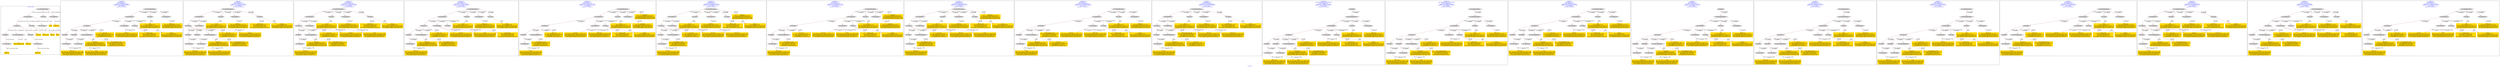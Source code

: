 digraph n0 {
fontcolor="blue"
remincross="true"
label="s01-cb.csv"
subgraph cluster_0 {
label="1-correct model"
n2[style="filled",color="white",fillcolor="lightgray",label="E12_Production1"];
n3[style="filled",color="white",fillcolor="lightgray",label="E21_Person1"];
n4[style="filled",color="white",fillcolor="lightgray",label="E55_Type1"];
n5[style="filled",color="white",fillcolor="lightgray",label="E52_Time-Span3"];
n6[style="filled",color="white",fillcolor="lightgray",label="E69_Death1"];
n7[style="filled",color="white",fillcolor="lightgray",label="E82_Actor_Appellation1"];
n8[style="filled",color="white",fillcolor="lightgray",label="E67_Birth1"];
n9[shape="plaintext",style="filled",fillcolor="gold",label="Actor_URI"];
n10[style="filled",color="white",fillcolor="lightgray",label="E22_Man-Made_Object1"];
n11[style="filled",color="white",fillcolor="lightgray",label="E35_Title1"];
n12[style="filled",color="white",fillcolor="lightgray",label="E54_Dimension1"];
n13[shape="plaintext",style="filled",fillcolor="gold",label="Title"];
n14[style="filled",color="white",fillcolor="lightgray",label="E52_Time-Span1"];
n15[shape="plaintext",style="filled",fillcolor="gold",label="Begin Date"];
n16[style="filled",color="white",fillcolor="lightgray",label="E52_Time-Span2"];
n17[shape="plaintext",style="filled",fillcolor="gold",label="End Date"];
n18[shape="plaintext",style="filled",fillcolor="gold",label="Dated"];
n19[shape="plaintext",style="filled",fillcolor="gold",label="Dimensions"];
n20[shape="plaintext",style="filled",fillcolor="gold",label="Medium_URI"];
n21[shape="plaintext",style="filled",fillcolor="gold",label="Medium"];
n22[shape="plaintext",style="filled",fillcolor="gold",label="Artist_Appellation_URI"];
n23[shape="plaintext",style="filled",fillcolor="gold",label="Attribution"];
}
subgraph cluster_1 {
label="candidate 0\nlink coherence:1.0\nnode coherence:1.0\nconfidence:0.549862057915082\nmapping score:0.5499540193050274\ncost:20.99954\n-precision:0.9-recall:0.9"
n25[style="filled",color="white",fillcolor="lightgray",label="E12_Production1"];
n26[style="filled",color="white",fillcolor="lightgray",label="E21_Person1"];
n27[style="filled",color="white",fillcolor="lightgray",label="E52_Time-Span2"];
n28[style="filled",color="white",fillcolor="lightgray",label="E55_Type1"];
n29[style="filled",color="white",fillcolor="lightgray",label="E67_Birth1"];
n30[style="filled",color="white",fillcolor="lightgray",label="E69_Death1"];
n31[style="filled",color="white",fillcolor="lightgray",label="E82_Actor_Appellation1"];
n32[style="filled",color="white",fillcolor="lightgray",label="E22_Man-Made_Object1"];
n33[style="filled",color="white",fillcolor="lightgray",label="E35_Title1"];
n34[style="filled",color="white",fillcolor="lightgray",label="E54_Dimension1"];
n35[style="filled",color="white",fillcolor="lightgray",label="E52_Time-Span1"];
n36[style="filled",color="white",fillcolor="lightgray",label="E52_Time-Span3"];
n37[shape="plaintext",style="filled",fillcolor="gold",label="Attribution\n[E82_Actor_Appellation,label,0.466]\n[E22_Man-Made_Object,classLink,0.201]\n[E73_Information_Object,P3_has_note,0.184]\n[E22_Man-Made_Object,P3_has_note,0.149]"];
n38[shape="plaintext",style="filled",fillcolor="gold",label="Dated\n[E52_Time-Span,P82_at_some_time_within,0.569]\n[E52_Time-Span,P82a_begin_of_the_begin,0.204]\n[E52_Time-Span,P82b_end_of_the_end,0.135]\n[E33_Linguistic_Object,P3_has_note,0.092]"];
n39[shape="plaintext",style="filled",fillcolor="gold",label="Artist_Appellation_URI\n[E82_Actor_Appellation,classLink,0.912]\n[E21_Person,classLink,0.065]\n[E30_Right,P3_has_note,0.014]\n[E8_Acquisition,P3_has_note,0.009]"];
n40[shape="plaintext",style="filled",fillcolor="gold",label="Medium_URI\n[E57_Material,classLink,0.447]\n[E55_Type,classLink,0.396]\n[E74_Group,classLink,0.156]\n[E29_Design_or_Procedure,P3_has_note,0.0]"];
n41[shape="plaintext",style="filled",fillcolor="gold",label="End Date\n[E52_Time-Span,P82b_end_of_the_end,0.457]\n[E52_Time-Span,P82_at_some_time_within,0.426]\n[E52_Time-Span,P82a_begin_of_the_begin,0.079]\n[E33_Linguistic_Object,P3_has_note,0.038]"];
n42[shape="plaintext",style="filled",fillcolor="gold",label="Begin Date\n[E52_Time-Span,P82_at_some_time_within,0.478]\n[E52_Time-Span,P82a_begin_of_the_begin,0.296]\n[E52_Time-Span,P82b_end_of_the_end,0.17]\n[E33_Linguistic_Object,P3_has_note,0.056]"];
n43[shape="plaintext",style="filled",fillcolor="gold",label="Title\n[E35_Title,label,0.278]\n[E73_Information_Object,P3_has_note,0.277]\n[E22_Man-Made_Object,P3_has_note,0.23]\n[E33_Linguistic_Object,P3_has_note,0.215]"];
n44[shape="plaintext",style="filled",fillcolor="gold",label="Actor_URI\n[E21_Person,classLink,0.487]\n[E82_Actor_Appellation,classLink,0.348]\n[E30_Right,P3_has_note,0.1]\n[E8_Acquisition,P3_has_note,0.065]"];
n45[shape="plaintext",style="filled",fillcolor="gold",label="Dimensions\n[E54_Dimension,P3_has_note,0.95]\n[E73_Information_Object,P3_has_note,0.021]\n[E22_Man-Made_Object,P3_has_note,0.02]\n[E33_Linguistic_Object,P3_has_note,0.01]"];
n46[shape="plaintext",style="filled",fillcolor="gold",label="Medium\n[E55_Type,label,0.506]\n[E29_Design_or_Procedure,P3_has_note,0.424]\n[E73_Information_Object,P3_has_note,0.036]\n[E33_Linguistic_Object,P3_has_note,0.033]"];
}
subgraph cluster_2 {
label="candidate 1\nlink coherence:1.0\nnode coherence:1.0\nconfidence:0.549862057915082\nmapping score:0.5499540193050274\ncost:20.99956\n-precision:0.86-recall:0.86"
n48[style="filled",color="white",fillcolor="lightgray",label="E12_Production1"];
n49[style="filled",color="white",fillcolor="lightgray",label="E21_Person1"];
n50[style="filled",color="white",fillcolor="lightgray",label="E52_Time-Span2"];
n51[style="filled",color="white",fillcolor="lightgray",label="E67_Birth1"];
n52[style="filled",color="white",fillcolor="lightgray",label="E69_Death1"];
n53[style="filled",color="white",fillcolor="lightgray",label="E82_Actor_Appellation1"];
n54[style="filled",color="white",fillcolor="lightgray",label="E22_Man-Made_Object1"];
n55[style="filled",color="white",fillcolor="lightgray",label="E35_Title1"];
n56[style="filled",color="white",fillcolor="lightgray",label="E54_Dimension1"];
n57[style="filled",color="white",fillcolor="lightgray",label="E55_Type2"];
n58[style="filled",color="white",fillcolor="lightgray",label="E52_Time-Span1"];
n59[style="filled",color="white",fillcolor="lightgray",label="E52_Time-Span3"];
n60[shape="plaintext",style="filled",fillcolor="gold",label="Attribution\n[E82_Actor_Appellation,label,0.466]\n[E22_Man-Made_Object,classLink,0.201]\n[E73_Information_Object,P3_has_note,0.184]\n[E22_Man-Made_Object,P3_has_note,0.149]"];
n61[shape="plaintext",style="filled",fillcolor="gold",label="Dated\n[E52_Time-Span,P82_at_some_time_within,0.569]\n[E52_Time-Span,P82a_begin_of_the_begin,0.204]\n[E52_Time-Span,P82b_end_of_the_end,0.135]\n[E33_Linguistic_Object,P3_has_note,0.092]"];
n62[shape="plaintext",style="filled",fillcolor="gold",label="Artist_Appellation_URI\n[E82_Actor_Appellation,classLink,0.912]\n[E21_Person,classLink,0.065]\n[E30_Right,P3_has_note,0.014]\n[E8_Acquisition,P3_has_note,0.009]"];
n63[shape="plaintext",style="filled",fillcolor="gold",label="End Date\n[E52_Time-Span,P82b_end_of_the_end,0.457]\n[E52_Time-Span,P82_at_some_time_within,0.426]\n[E52_Time-Span,P82a_begin_of_the_begin,0.079]\n[E33_Linguistic_Object,P3_has_note,0.038]"];
n64[shape="plaintext",style="filled",fillcolor="gold",label="Begin Date\n[E52_Time-Span,P82_at_some_time_within,0.478]\n[E52_Time-Span,P82a_begin_of_the_begin,0.296]\n[E52_Time-Span,P82b_end_of_the_end,0.17]\n[E33_Linguistic_Object,P3_has_note,0.056]"];
n65[shape="plaintext",style="filled",fillcolor="gold",label="Title\n[E35_Title,label,0.278]\n[E73_Information_Object,P3_has_note,0.277]\n[E22_Man-Made_Object,P3_has_note,0.23]\n[E33_Linguistic_Object,P3_has_note,0.215]"];
n66[shape="plaintext",style="filled",fillcolor="gold",label="Medium_URI\n[E57_Material,classLink,0.447]\n[E55_Type,classLink,0.396]\n[E74_Group,classLink,0.156]\n[E29_Design_or_Procedure,P3_has_note,0.0]"];
n67[shape="plaintext",style="filled",fillcolor="gold",label="Actor_URI\n[E21_Person,classLink,0.487]\n[E82_Actor_Appellation,classLink,0.348]\n[E30_Right,P3_has_note,0.1]\n[E8_Acquisition,P3_has_note,0.065]"];
n68[shape="plaintext",style="filled",fillcolor="gold",label="Medium\n[E55_Type,label,0.506]\n[E29_Design_or_Procedure,P3_has_note,0.424]\n[E73_Information_Object,P3_has_note,0.036]\n[E33_Linguistic_Object,P3_has_note,0.033]"];
n69[shape="plaintext",style="filled",fillcolor="gold",label="Dimensions\n[E54_Dimension,P3_has_note,0.95]\n[E73_Information_Object,P3_has_note,0.021]\n[E22_Man-Made_Object,P3_has_note,0.02]\n[E33_Linguistic_Object,P3_has_note,0.01]"];
}
subgraph cluster_3 {
label="candidate 10\nlink coherence:1.0\nnode coherence:1.0\nconfidence:0.5133652525209927\nmapping score:0.5544550841736643\ncost:18.99962\n-precision:0.84-recall:0.76"
n71[style="filled",color="white",fillcolor="lightgray",label="E12_Production1"];
n72[style="filled",color="white",fillcolor="lightgray",label="E21_Person1"];
n73[style="filled",color="white",fillcolor="lightgray",label="E52_Time-Span2"];
n74[style="filled",color="white",fillcolor="lightgray",label="E67_Birth1"];
n75[style="filled",color="white",fillcolor="lightgray",label="E82_Actor_Appellation1"];
n76[style="filled",color="white",fillcolor="lightgray",label="E22_Man-Made_Object1"];
n77[style="filled",color="white",fillcolor="lightgray",label="E35_Title1"];
n78[style="filled",color="white",fillcolor="lightgray",label="E54_Dimension1"];
n79[style="filled",color="white",fillcolor="lightgray",label="E55_Type2"];
n80[style="filled",color="white",fillcolor="lightgray",label="E52_Time-Span1"];
n81[shape="plaintext",style="filled",fillcolor="gold",label="Attribution\n[E82_Actor_Appellation,label,0.466]\n[E22_Man-Made_Object,classLink,0.201]\n[E73_Information_Object,P3_has_note,0.184]\n[E22_Man-Made_Object,P3_has_note,0.149]"];
n82[shape="plaintext",style="filled",fillcolor="gold",label="Artist_Appellation_URI\n[E82_Actor_Appellation,classLink,0.912]\n[E21_Person,classLink,0.065]\n[E30_Right,P3_has_note,0.014]\n[E8_Acquisition,P3_has_note,0.009]"];
n83[shape="plaintext",style="filled",fillcolor="gold",label="End Date\n[E52_Time-Span,P82b_end_of_the_end,0.457]\n[E52_Time-Span,P82_at_some_time_within,0.426]\n[E52_Time-Span,P82a_begin_of_the_begin,0.079]\n[E33_Linguistic_Object,P3_has_note,0.038]"];
n84[shape="plaintext",style="filled",fillcolor="gold",label="Begin Date\n[E52_Time-Span,P82_at_some_time_within,0.478]\n[E52_Time-Span,P82a_begin_of_the_begin,0.296]\n[E52_Time-Span,P82b_end_of_the_end,0.17]\n[E33_Linguistic_Object,P3_has_note,0.056]"];
n85[shape="plaintext",style="filled",fillcolor="gold",label="Title\n[E35_Title,label,0.278]\n[E73_Information_Object,P3_has_note,0.277]\n[E22_Man-Made_Object,P3_has_note,0.23]\n[E33_Linguistic_Object,P3_has_note,0.215]"];
n86[shape="plaintext",style="filled",fillcolor="gold",label="Medium_URI\n[E57_Material,classLink,0.447]\n[E55_Type,classLink,0.396]\n[E74_Group,classLink,0.156]\n[E29_Design_or_Procedure,P3_has_note,0.0]"];
n87[shape="plaintext",style="filled",fillcolor="gold",label="Actor_URI\n[E21_Person,classLink,0.487]\n[E82_Actor_Appellation,classLink,0.348]\n[E30_Right,P3_has_note,0.1]\n[E8_Acquisition,P3_has_note,0.065]"];
n88[shape="plaintext",style="filled",fillcolor="gold",label="Dated\n[E52_Time-Span,P82_at_some_time_within,0.569]\n[E52_Time-Span,P82a_begin_of_the_begin,0.204]\n[E52_Time-Span,P82b_end_of_the_end,0.135]\n[E33_Linguistic_Object,P3_has_note,0.092]"];
n89[shape="plaintext",style="filled",fillcolor="gold",label="Medium\n[E55_Type,label,0.506]\n[E29_Design_or_Procedure,P3_has_note,0.424]\n[E73_Information_Object,P3_has_note,0.036]\n[E33_Linguistic_Object,P3_has_note,0.033]"];
n90[shape="plaintext",style="filled",fillcolor="gold",label="Dimensions\n[E54_Dimension,P3_has_note,0.95]\n[E73_Information_Object,P3_has_note,0.021]\n[E22_Man-Made_Object,P3_has_note,0.02]\n[E33_Linguistic_Object,P3_has_note,0.01]"];
}
subgraph cluster_4 {
label="candidate 11\nlink coherence:1.0\nnode coherence:1.0\nconfidence:0.5133652525209927\nmapping score:0.5377884175069977\ncost:19.99958\n-precision:0.8-recall:0.76"
n92[style="filled",color="white",fillcolor="lightgray",label="E12_Production1"];
n93[style="filled",color="white",fillcolor="lightgray",label="E21_Person1"];
n94[style="filled",color="white",fillcolor="lightgray",label="E52_Time-Span2"];
n95[style="filled",color="white",fillcolor="lightgray",label="E55_Type1"];
n96[style="filled",color="white",fillcolor="lightgray",label="E67_Birth1"];
n97[style="filled",color="white",fillcolor="lightgray",label="E82_Actor_Appellation1"];
n98[style="filled",color="white",fillcolor="lightgray",label="E22_Man-Made_Object1"];
n99[style="filled",color="white",fillcolor="lightgray",label="E35_Title1"];
n100[style="filled",color="white",fillcolor="lightgray",label="E54_Dimension1"];
n101[style="filled",color="white",fillcolor="lightgray",label="E55_Type2"];
n102[style="filled",color="white",fillcolor="lightgray",label="E52_Time-Span1"];
n103[shape="plaintext",style="filled",fillcolor="gold",label="Attribution\n[E82_Actor_Appellation,label,0.466]\n[E22_Man-Made_Object,classLink,0.201]\n[E73_Information_Object,P3_has_note,0.184]\n[E22_Man-Made_Object,P3_has_note,0.149]"];
n104[shape="plaintext",style="filled",fillcolor="gold",label="Artist_Appellation_URI\n[E82_Actor_Appellation,classLink,0.912]\n[E21_Person,classLink,0.065]\n[E30_Right,P3_has_note,0.014]\n[E8_Acquisition,P3_has_note,0.009]"];
n105[shape="plaintext",style="filled",fillcolor="gold",label="Medium_URI\n[E57_Material,classLink,0.447]\n[E55_Type,classLink,0.396]\n[E74_Group,classLink,0.156]\n[E29_Design_or_Procedure,P3_has_note,0.0]"];
n106[shape="plaintext",style="filled",fillcolor="gold",label="End Date\n[E52_Time-Span,P82b_end_of_the_end,0.457]\n[E52_Time-Span,P82_at_some_time_within,0.426]\n[E52_Time-Span,P82a_begin_of_the_begin,0.079]\n[E33_Linguistic_Object,P3_has_note,0.038]"];
n107[shape="plaintext",style="filled",fillcolor="gold",label="Begin Date\n[E52_Time-Span,P82_at_some_time_within,0.478]\n[E52_Time-Span,P82a_begin_of_the_begin,0.296]\n[E52_Time-Span,P82b_end_of_the_end,0.17]\n[E33_Linguistic_Object,P3_has_note,0.056]"];
n108[shape="plaintext",style="filled",fillcolor="gold",label="Title\n[E35_Title,label,0.278]\n[E73_Information_Object,P3_has_note,0.277]\n[E22_Man-Made_Object,P3_has_note,0.23]\n[E33_Linguistic_Object,P3_has_note,0.215]"];
n109[shape="plaintext",style="filled",fillcolor="gold",label="Actor_URI\n[E21_Person,classLink,0.487]\n[E82_Actor_Appellation,classLink,0.348]\n[E30_Right,P3_has_note,0.1]\n[E8_Acquisition,P3_has_note,0.065]"];
n110[shape="plaintext",style="filled",fillcolor="gold",label="Dated\n[E52_Time-Span,P82_at_some_time_within,0.569]\n[E52_Time-Span,P82a_begin_of_the_begin,0.204]\n[E52_Time-Span,P82b_end_of_the_end,0.135]\n[E33_Linguistic_Object,P3_has_note,0.092]"];
n111[shape="plaintext",style="filled",fillcolor="gold",label="Medium\n[E55_Type,label,0.506]\n[E29_Design_or_Procedure,P3_has_note,0.424]\n[E73_Information_Object,P3_has_note,0.036]\n[E33_Linguistic_Object,P3_has_note,0.033]"];
n112[shape="plaintext",style="filled",fillcolor="gold",label="Dimensions\n[E54_Dimension,P3_has_note,0.95]\n[E73_Information_Object,P3_has_note,0.021]\n[E22_Man-Made_Object,P3_has_note,0.02]\n[E33_Linguistic_Object,P3_has_note,0.01]"];
}
subgraph cluster_5 {
label="candidate 12\nlink coherence:1.0\nnode coherence:1.0\nconfidence:0.5052581332157028\nmapping score:0.5350860444052343\ncost:18.9996\n-precision:0.79-recall:0.71"
n114[style="filled",color="white",fillcolor="lightgray",label="E12_Production1"];
n115[style="filled",color="white",fillcolor="lightgray",label="E21_Person1"];
n116[style="filled",color="white",fillcolor="lightgray",label="E52_Time-Span2"];
n117[style="filled",color="white",fillcolor="lightgray",label="E55_Type1"];
n118[style="filled",color="white",fillcolor="lightgray",label="E67_Birth1"];
n119[style="filled",color="white",fillcolor="lightgray",label="E82_Actor_Appellation1"];
n120[style="filled",color="white",fillcolor="lightgray",label="E22_Man-Made_Object1"];
n121[style="filled",color="white",fillcolor="lightgray",label="E35_Title1"];
n122[style="filled",color="white",fillcolor="lightgray",label="E54_Dimension1"];
n123[style="filled",color="white",fillcolor="lightgray",label="E52_Time-Span1"];
n124[shape="plaintext",style="filled",fillcolor="gold",label="Artist_Appellation_URI\n[E82_Actor_Appellation,classLink,0.912]\n[E21_Person,classLink,0.065]\n[E30_Right,P3_has_note,0.014]\n[E8_Acquisition,P3_has_note,0.009]"];
n125[shape="plaintext",style="filled",fillcolor="gold",label="Medium_URI\n[E57_Material,classLink,0.447]\n[E55_Type,classLink,0.396]\n[E74_Group,classLink,0.156]\n[E29_Design_or_Procedure,P3_has_note,0.0]"];
n126[shape="plaintext",style="filled",fillcolor="gold",label="End Date\n[E52_Time-Span,P82b_end_of_the_end,0.457]\n[E52_Time-Span,P82_at_some_time_within,0.426]\n[E52_Time-Span,P82a_begin_of_the_begin,0.079]\n[E33_Linguistic_Object,P3_has_note,0.038]"];
n127[shape="plaintext",style="filled",fillcolor="gold",label="Dated\n[E52_Time-Span,P82_at_some_time_within,0.569]\n[E52_Time-Span,P82a_begin_of_the_begin,0.204]\n[E52_Time-Span,P82b_end_of_the_end,0.135]\n[E33_Linguistic_Object,P3_has_note,0.092]"];
n128[shape="plaintext",style="filled",fillcolor="gold",label="Title\n[E35_Title,label,0.278]\n[E73_Information_Object,P3_has_note,0.277]\n[E22_Man-Made_Object,P3_has_note,0.23]\n[E33_Linguistic_Object,P3_has_note,0.215]"];
n129[shape="plaintext",style="filled",fillcolor="gold",label="Attribution\n[E82_Actor_Appellation,label,0.466]\n[E22_Man-Made_Object,classLink,0.201]\n[E73_Information_Object,P3_has_note,0.184]\n[E22_Man-Made_Object,P3_has_note,0.149]"];
n130[shape="plaintext",style="filled",fillcolor="gold",label="Actor_URI\n[E21_Person,classLink,0.487]\n[E82_Actor_Appellation,classLink,0.348]\n[E30_Right,P3_has_note,0.1]\n[E8_Acquisition,P3_has_note,0.065]"];
n131[shape="plaintext",style="filled",fillcolor="gold",label="Begin Date\n[E52_Time-Span,P82_at_some_time_within,0.478]\n[E52_Time-Span,P82a_begin_of_the_begin,0.296]\n[E52_Time-Span,P82b_end_of_the_end,0.17]\n[E33_Linguistic_Object,P3_has_note,0.056]"];
n132[shape="plaintext",style="filled",fillcolor="gold",label="Dimensions\n[E54_Dimension,P3_has_note,0.95]\n[E73_Information_Object,P3_has_note,0.021]\n[E22_Man-Made_Object,P3_has_note,0.02]\n[E33_Linguistic_Object,P3_has_note,0.01]"];
n133[shape="plaintext",style="filled",fillcolor="gold",label="Medium\n[E55_Type,label,0.506]\n[E29_Design_or_Procedure,P3_has_note,0.424]\n[E73_Information_Object,P3_has_note,0.036]\n[E33_Linguistic_Object,P3_has_note,0.033]"];
}
subgraph cluster_6 {
label="candidate 13\nlink coherence:1.0\nnode coherence:1.0\nconfidence:0.5052581332157028\nmapping score:0.5350860444052343\ncost:18.99962\n-precision:0.74-recall:0.67"
n135[style="filled",color="white",fillcolor="lightgray",label="E12_Production1"];
n136[style="filled",color="white",fillcolor="lightgray",label="E21_Person1"];
n137[style="filled",color="white",fillcolor="lightgray",label="E52_Time-Span2"];
n138[style="filled",color="white",fillcolor="lightgray",label="E67_Birth1"];
n139[style="filled",color="white",fillcolor="lightgray",label="E82_Actor_Appellation1"];
n140[style="filled",color="white",fillcolor="lightgray",label="E22_Man-Made_Object1"];
n141[style="filled",color="white",fillcolor="lightgray",label="E35_Title1"];
n142[style="filled",color="white",fillcolor="lightgray",label="E54_Dimension1"];
n143[style="filled",color="white",fillcolor="lightgray",label="E55_Type2"];
n144[style="filled",color="white",fillcolor="lightgray",label="E52_Time-Span1"];
n145[shape="plaintext",style="filled",fillcolor="gold",label="Artist_Appellation_URI\n[E82_Actor_Appellation,classLink,0.912]\n[E21_Person,classLink,0.065]\n[E30_Right,P3_has_note,0.014]\n[E8_Acquisition,P3_has_note,0.009]"];
n146[shape="plaintext",style="filled",fillcolor="gold",label="End Date\n[E52_Time-Span,P82b_end_of_the_end,0.457]\n[E52_Time-Span,P82_at_some_time_within,0.426]\n[E52_Time-Span,P82a_begin_of_the_begin,0.079]\n[E33_Linguistic_Object,P3_has_note,0.038]"];
n147[shape="plaintext",style="filled",fillcolor="gold",label="Dated\n[E52_Time-Span,P82_at_some_time_within,0.569]\n[E52_Time-Span,P82a_begin_of_the_begin,0.204]\n[E52_Time-Span,P82b_end_of_the_end,0.135]\n[E33_Linguistic_Object,P3_has_note,0.092]"];
n148[shape="plaintext",style="filled",fillcolor="gold",label="Title\n[E35_Title,label,0.278]\n[E73_Information_Object,P3_has_note,0.277]\n[E22_Man-Made_Object,P3_has_note,0.23]\n[E33_Linguistic_Object,P3_has_note,0.215]"];
n149[shape="plaintext",style="filled",fillcolor="gold",label="Attribution\n[E82_Actor_Appellation,label,0.466]\n[E22_Man-Made_Object,classLink,0.201]\n[E73_Information_Object,P3_has_note,0.184]\n[E22_Man-Made_Object,P3_has_note,0.149]"];
n150[shape="plaintext",style="filled",fillcolor="gold",label="Medium_URI\n[E57_Material,classLink,0.447]\n[E55_Type,classLink,0.396]\n[E74_Group,classLink,0.156]\n[E29_Design_or_Procedure,P3_has_note,0.0]"];
n151[shape="plaintext",style="filled",fillcolor="gold",label="Actor_URI\n[E21_Person,classLink,0.487]\n[E82_Actor_Appellation,classLink,0.348]\n[E30_Right,P3_has_note,0.1]\n[E8_Acquisition,P3_has_note,0.065]"];
n152[shape="plaintext",style="filled",fillcolor="gold",label="Begin Date\n[E52_Time-Span,P82_at_some_time_within,0.478]\n[E52_Time-Span,P82a_begin_of_the_begin,0.296]\n[E52_Time-Span,P82b_end_of_the_end,0.17]\n[E33_Linguistic_Object,P3_has_note,0.056]"];
n153[shape="plaintext",style="filled",fillcolor="gold",label="Medium\n[E55_Type,label,0.506]\n[E29_Design_or_Procedure,P3_has_note,0.424]\n[E73_Information_Object,P3_has_note,0.036]\n[E33_Linguistic_Object,P3_has_note,0.033]"];
n154[shape="plaintext",style="filled",fillcolor="gold",label="Dimensions\n[E54_Dimension,P3_has_note,0.95]\n[E73_Information_Object,P3_has_note,0.021]\n[E22_Man-Made_Object,P3_has_note,0.02]\n[E33_Linguistic_Object,P3_has_note,0.01]"];
}
subgraph cluster_7 {
label="candidate 14\nlink coherence:1.0\nnode coherence:1.0\nconfidence:0.4869156048141304\nmapping score:0.5289718682713768\ncost:18.9996\n-precision:0.84-recall:0.76"
n156[style="filled",color="white",fillcolor="lightgray",label="E12_Production1"];
n157[style="filled",color="white",fillcolor="lightgray",label="E21_Person1"];
n158[style="filled",color="white",fillcolor="lightgray",label="E52_Time-Span2"];
n159[style="filled",color="white",fillcolor="lightgray",label="E55_Type1"];
n160[style="filled",color="white",fillcolor="lightgray",label="E67_Birth1"];
n161[style="filled",color="white",fillcolor="lightgray",label="E82_Actor_Appellation1"];
n162[style="filled",color="white",fillcolor="lightgray",label="E22_Man-Made_Object1"];
n163[style="filled",color="white",fillcolor="lightgray",label="E35_Title1"];
n164[style="filled",color="white",fillcolor="lightgray",label="E54_Dimension1"];
n165[style="filled",color="white",fillcolor="lightgray",label="E52_Time-Span1"];
n166[shape="plaintext",style="filled",fillcolor="gold",label="Artist_Appellation_URI\n[E82_Actor_Appellation,classLink,0.912]\n[E21_Person,classLink,0.065]\n[E30_Right,P3_has_note,0.014]\n[E8_Acquisition,P3_has_note,0.009]"];
n167[shape="plaintext",style="filled",fillcolor="gold",label="Medium_URI\n[E57_Material,classLink,0.447]\n[E55_Type,classLink,0.396]\n[E74_Group,classLink,0.156]\n[E29_Design_or_Procedure,P3_has_note,0.0]"];
n168[shape="plaintext",style="filled",fillcolor="gold",label="End Date\n[E52_Time-Span,P82b_end_of_the_end,0.457]\n[E52_Time-Span,P82_at_some_time_within,0.426]\n[E52_Time-Span,P82a_begin_of_the_begin,0.079]\n[E33_Linguistic_Object,P3_has_note,0.038]"];
n169[shape="plaintext",style="filled",fillcolor="gold",label="Begin Date\n[E52_Time-Span,P82_at_some_time_within,0.478]\n[E52_Time-Span,P82a_begin_of_the_begin,0.296]\n[E52_Time-Span,P82b_end_of_the_end,0.17]\n[E33_Linguistic_Object,P3_has_note,0.056]"];
n170[shape="plaintext",style="filled",fillcolor="gold",label="Title\n[E35_Title,label,0.278]\n[E73_Information_Object,P3_has_note,0.277]\n[E22_Man-Made_Object,P3_has_note,0.23]\n[E33_Linguistic_Object,P3_has_note,0.215]"];
n171[shape="plaintext",style="filled",fillcolor="gold",label="Attribution\n[E82_Actor_Appellation,label,0.466]\n[E22_Man-Made_Object,classLink,0.201]\n[E73_Information_Object,P3_has_note,0.184]\n[E22_Man-Made_Object,P3_has_note,0.149]"];
n172[shape="plaintext",style="filled",fillcolor="gold",label="Actor_URI\n[E21_Person,classLink,0.487]\n[E82_Actor_Appellation,classLink,0.348]\n[E30_Right,P3_has_note,0.1]\n[E8_Acquisition,P3_has_note,0.065]"];
n173[shape="plaintext",style="filled",fillcolor="gold",label="Dated\n[E52_Time-Span,P82_at_some_time_within,0.569]\n[E52_Time-Span,P82a_begin_of_the_begin,0.204]\n[E52_Time-Span,P82b_end_of_the_end,0.135]\n[E33_Linguistic_Object,P3_has_note,0.092]"];
n174[shape="plaintext",style="filled",fillcolor="gold",label="Dimensions\n[E54_Dimension,P3_has_note,0.95]\n[E73_Information_Object,P3_has_note,0.021]\n[E22_Man-Made_Object,P3_has_note,0.02]\n[E33_Linguistic_Object,P3_has_note,0.01]"];
n175[shape="plaintext",style="filled",fillcolor="gold",label="Medium\n[E55_Type,label,0.506]\n[E29_Design_or_Procedure,P3_has_note,0.424]\n[E73_Information_Object,P3_has_note,0.036]\n[E33_Linguistic_Object,P3_has_note,0.033]"];
}
subgraph cluster_8 {
label="candidate 15\nlink coherence:1.0\nnode coherence:1.0\nconfidence:0.4869156048141304\nmapping score:0.5289718682713768\ncost:18.99962\n-precision:0.79-recall:0.71"
n177[style="filled",color="white",fillcolor="lightgray",label="E12_Production1"];
n178[style="filled",color="white",fillcolor="lightgray",label="E21_Person1"];
n179[style="filled",color="white",fillcolor="lightgray",label="E52_Time-Span2"];
n180[style="filled",color="white",fillcolor="lightgray",label="E67_Birth1"];
n181[style="filled",color="white",fillcolor="lightgray",label="E82_Actor_Appellation1"];
n182[style="filled",color="white",fillcolor="lightgray",label="E22_Man-Made_Object1"];
n183[style="filled",color="white",fillcolor="lightgray",label="E35_Title1"];
n184[style="filled",color="white",fillcolor="lightgray",label="E54_Dimension1"];
n185[style="filled",color="white",fillcolor="lightgray",label="E55_Type2"];
n186[style="filled",color="white",fillcolor="lightgray",label="E52_Time-Span1"];
n187[shape="plaintext",style="filled",fillcolor="gold",label="Artist_Appellation_URI\n[E82_Actor_Appellation,classLink,0.912]\n[E21_Person,classLink,0.065]\n[E30_Right,P3_has_note,0.014]\n[E8_Acquisition,P3_has_note,0.009]"];
n188[shape="plaintext",style="filled",fillcolor="gold",label="End Date\n[E52_Time-Span,P82b_end_of_the_end,0.457]\n[E52_Time-Span,P82_at_some_time_within,0.426]\n[E52_Time-Span,P82a_begin_of_the_begin,0.079]\n[E33_Linguistic_Object,P3_has_note,0.038]"];
n189[shape="plaintext",style="filled",fillcolor="gold",label="Begin Date\n[E52_Time-Span,P82_at_some_time_within,0.478]\n[E52_Time-Span,P82a_begin_of_the_begin,0.296]\n[E52_Time-Span,P82b_end_of_the_end,0.17]\n[E33_Linguistic_Object,P3_has_note,0.056]"];
n190[shape="plaintext",style="filled",fillcolor="gold",label="Title\n[E35_Title,label,0.278]\n[E73_Information_Object,P3_has_note,0.277]\n[E22_Man-Made_Object,P3_has_note,0.23]\n[E33_Linguistic_Object,P3_has_note,0.215]"];
n191[shape="plaintext",style="filled",fillcolor="gold",label="Attribution\n[E82_Actor_Appellation,label,0.466]\n[E22_Man-Made_Object,classLink,0.201]\n[E73_Information_Object,P3_has_note,0.184]\n[E22_Man-Made_Object,P3_has_note,0.149]"];
n192[shape="plaintext",style="filled",fillcolor="gold",label="Medium_URI\n[E57_Material,classLink,0.447]\n[E55_Type,classLink,0.396]\n[E74_Group,classLink,0.156]\n[E29_Design_or_Procedure,P3_has_note,0.0]"];
n193[shape="plaintext",style="filled",fillcolor="gold",label="Actor_URI\n[E21_Person,classLink,0.487]\n[E82_Actor_Appellation,classLink,0.348]\n[E30_Right,P3_has_note,0.1]\n[E8_Acquisition,P3_has_note,0.065]"];
n194[shape="plaintext",style="filled",fillcolor="gold",label="Dated\n[E52_Time-Span,P82_at_some_time_within,0.569]\n[E52_Time-Span,P82a_begin_of_the_begin,0.204]\n[E52_Time-Span,P82b_end_of_the_end,0.135]\n[E33_Linguistic_Object,P3_has_note,0.092]"];
n195[shape="plaintext",style="filled",fillcolor="gold",label="Medium\n[E55_Type,label,0.506]\n[E29_Design_or_Procedure,P3_has_note,0.424]\n[E73_Information_Object,P3_has_note,0.036]\n[E33_Linguistic_Object,P3_has_note,0.033]"];
n196[shape="plaintext",style="filled",fillcolor="gold",label="Dimensions\n[E54_Dimension,P3_has_note,0.95]\n[E73_Information_Object,P3_has_note,0.021]\n[E22_Man-Made_Object,P3_has_note,0.02]\n[E33_Linguistic_Object,P3_has_note,0.01]"];
}
subgraph cluster_9 {
label="candidate 16\nlink coherence:1.0\nnode coherence:1.0\nconfidence:0.4331585085825074\nmapping score:0.5277195028608358\ncost:18.9996\n-precision:0.74-recall:0.67"
n198[style="filled",color="white",fillcolor="lightgray",label="E12_Production1"];
n199[style="filled",color="white",fillcolor="lightgray",label="E21_Person1"];
n200[style="filled",color="white",fillcolor="lightgray",label="E52_Time-Span2"];
n201[style="filled",color="white",fillcolor="lightgray",label="E55_Type1"];
n202[style="filled",color="white",fillcolor="lightgray",label="E67_Birth1"];
n203[style="filled",color="white",fillcolor="lightgray",label="E82_Actor_Appellation1"];
n204[style="filled",color="white",fillcolor="lightgray",label="E22_Man-Made_Object1"];
n205[style="filled",color="white",fillcolor="lightgray",label="E35_Title1"];
n206[style="filled",color="white",fillcolor="lightgray",label="E54_Dimension1"];
n207[style="filled",color="white",fillcolor="lightgray",label="E52_Time-Span1"];
n208[shape="plaintext",style="filled",fillcolor="gold",label="Attribution\n[E82_Actor_Appellation,label,0.466]\n[E22_Man-Made_Object,classLink,0.201]\n[E73_Information_Object,P3_has_note,0.184]\n[E22_Man-Made_Object,P3_has_note,0.149]"];
n209[shape="plaintext",style="filled",fillcolor="gold",label="Actor_URI\n[E21_Person,classLink,0.487]\n[E82_Actor_Appellation,classLink,0.348]\n[E30_Right,P3_has_note,0.1]\n[E8_Acquisition,P3_has_note,0.065]"];
n210[shape="plaintext",style="filled",fillcolor="gold",label="Medium_URI\n[E57_Material,classLink,0.447]\n[E55_Type,classLink,0.396]\n[E74_Group,classLink,0.156]\n[E29_Design_or_Procedure,P3_has_note,0.0]"];
n211[shape="plaintext",style="filled",fillcolor="gold",label="End Date\n[E52_Time-Span,P82b_end_of_the_end,0.457]\n[E52_Time-Span,P82_at_some_time_within,0.426]\n[E52_Time-Span,P82a_begin_of_the_begin,0.079]\n[E33_Linguistic_Object,P3_has_note,0.038]"];
n212[shape="plaintext",style="filled",fillcolor="gold",label="Dated\n[E52_Time-Span,P82_at_some_time_within,0.569]\n[E52_Time-Span,P82a_begin_of_the_begin,0.204]\n[E52_Time-Span,P82b_end_of_the_end,0.135]\n[E33_Linguistic_Object,P3_has_note,0.092]"];
n213[shape="plaintext",style="filled",fillcolor="gold",label="Title\n[E35_Title,label,0.278]\n[E73_Information_Object,P3_has_note,0.277]\n[E22_Man-Made_Object,P3_has_note,0.23]\n[E33_Linguistic_Object,P3_has_note,0.215]"];
n214[shape="plaintext",style="filled",fillcolor="gold",label="Artist_Appellation_URI\n[E82_Actor_Appellation,classLink,0.912]\n[E21_Person,classLink,0.065]\n[E30_Right,P3_has_note,0.014]\n[E8_Acquisition,P3_has_note,0.009]"];
n215[shape="plaintext",style="filled",fillcolor="gold",label="Begin Date\n[E52_Time-Span,P82_at_some_time_within,0.478]\n[E52_Time-Span,P82a_begin_of_the_begin,0.296]\n[E52_Time-Span,P82b_end_of_the_end,0.17]\n[E33_Linguistic_Object,P3_has_note,0.056]"];
n216[shape="plaintext",style="filled",fillcolor="gold",label="Dimensions\n[E54_Dimension,P3_has_note,0.95]\n[E73_Information_Object,P3_has_note,0.021]\n[E22_Man-Made_Object,P3_has_note,0.02]\n[E33_Linguistic_Object,P3_has_note,0.01]"];
n217[shape="plaintext",style="filled",fillcolor="gold",label="Medium\n[E55_Type,label,0.506]\n[E29_Design_or_Procedure,P3_has_note,0.424]\n[E73_Information_Object,P3_has_note,0.036]\n[E33_Linguistic_Object,P3_has_note,0.033]"];
}
subgraph cluster_10 {
label="candidate 17\nlink coherence:1.0\nnode coherence:1.0\nconfidence:0.4331585085825074\nmapping score:0.5277195028608358\ncost:18.99962\n-precision:0.68-recall:0.62"
n219[style="filled",color="white",fillcolor="lightgray",label="E12_Production1"];
n220[style="filled",color="white",fillcolor="lightgray",label="E21_Person1"];
n221[style="filled",color="white",fillcolor="lightgray",label="E52_Time-Span2"];
n222[style="filled",color="white",fillcolor="lightgray",label="E67_Birth1"];
n223[style="filled",color="white",fillcolor="lightgray",label="E82_Actor_Appellation1"];
n224[style="filled",color="white",fillcolor="lightgray",label="E22_Man-Made_Object1"];
n225[style="filled",color="white",fillcolor="lightgray",label="E35_Title1"];
n226[style="filled",color="white",fillcolor="lightgray",label="E54_Dimension1"];
n227[style="filled",color="white",fillcolor="lightgray",label="E55_Type2"];
n228[style="filled",color="white",fillcolor="lightgray",label="E52_Time-Span1"];
n229[shape="plaintext",style="filled",fillcolor="gold",label="Attribution\n[E82_Actor_Appellation,label,0.466]\n[E22_Man-Made_Object,classLink,0.201]\n[E73_Information_Object,P3_has_note,0.184]\n[E22_Man-Made_Object,P3_has_note,0.149]"];
n230[shape="plaintext",style="filled",fillcolor="gold",label="Actor_URI\n[E21_Person,classLink,0.487]\n[E82_Actor_Appellation,classLink,0.348]\n[E30_Right,P3_has_note,0.1]\n[E8_Acquisition,P3_has_note,0.065]"];
n231[shape="plaintext",style="filled",fillcolor="gold",label="End Date\n[E52_Time-Span,P82b_end_of_the_end,0.457]\n[E52_Time-Span,P82_at_some_time_within,0.426]\n[E52_Time-Span,P82a_begin_of_the_begin,0.079]\n[E33_Linguistic_Object,P3_has_note,0.038]"];
n232[shape="plaintext",style="filled",fillcolor="gold",label="Dated\n[E52_Time-Span,P82_at_some_time_within,0.569]\n[E52_Time-Span,P82a_begin_of_the_begin,0.204]\n[E52_Time-Span,P82b_end_of_the_end,0.135]\n[E33_Linguistic_Object,P3_has_note,0.092]"];
n233[shape="plaintext",style="filled",fillcolor="gold",label="Title\n[E35_Title,label,0.278]\n[E73_Information_Object,P3_has_note,0.277]\n[E22_Man-Made_Object,P3_has_note,0.23]\n[E33_Linguistic_Object,P3_has_note,0.215]"];
n234[shape="plaintext",style="filled",fillcolor="gold",label="Medium_URI\n[E57_Material,classLink,0.447]\n[E55_Type,classLink,0.396]\n[E74_Group,classLink,0.156]\n[E29_Design_or_Procedure,P3_has_note,0.0]"];
n235[shape="plaintext",style="filled",fillcolor="gold",label="Artist_Appellation_URI\n[E82_Actor_Appellation,classLink,0.912]\n[E21_Person,classLink,0.065]\n[E30_Right,P3_has_note,0.014]\n[E8_Acquisition,P3_has_note,0.009]"];
n236[shape="plaintext",style="filled",fillcolor="gold",label="Begin Date\n[E52_Time-Span,P82_at_some_time_within,0.478]\n[E52_Time-Span,P82a_begin_of_the_begin,0.296]\n[E52_Time-Span,P82b_end_of_the_end,0.17]\n[E33_Linguistic_Object,P3_has_note,0.056]"];
n237[shape="plaintext",style="filled",fillcolor="gold",label="Medium\n[E55_Type,label,0.506]\n[E29_Design_or_Procedure,P3_has_note,0.424]\n[E73_Information_Object,P3_has_note,0.036]\n[E33_Linguistic_Object,P3_has_note,0.033]"];
n238[shape="plaintext",style="filled",fillcolor="gold",label="Dimensions\n[E54_Dimension,P3_has_note,0.95]\n[E73_Information_Object,P3_has_note,0.021]\n[E22_Man-Made_Object,P3_has_note,0.02]\n[E33_Linguistic_Object,P3_has_note,0.01]"];
}
subgraph cluster_11 {
label="candidate 18\nlink coherence:0.9545454545454546\nnode coherence:1.0\nconfidence:0.549862057915082\nmapping score:0.5499540193050274\ncost:21.99951\n-precision:0.86-recall:0.9"
n240[style="filled",color="white",fillcolor="lightgray",label="E12_Production1"];
n241[style="filled",color="white",fillcolor="lightgray",label="E21_Person1"];
n242[style="filled",color="white",fillcolor="lightgray",label="E52_Time-Span2"];
n243[style="filled",color="white",fillcolor="lightgray",label="E55_Type1"];
n244[style="filled",color="white",fillcolor="lightgray",label="E67_Birth1"];
n245[style="filled",color="white",fillcolor="lightgray",label="E69_Death1"];
n246[style="filled",color="white",fillcolor="lightgray",label="E82_Actor_Appellation1"];
n247[style="filled",color="white",fillcolor="lightgray",label="E22_Man-Made_Object1"];
n248[style="filled",color="white",fillcolor="lightgray",label="E35_Title1"];
n249[style="filled",color="white",fillcolor="lightgray",label="E54_Dimension1"];
n250[style="filled",color="white",fillcolor="lightgray",label="E38_Image1"];
n251[style="filled",color="white",fillcolor="lightgray",label="E52_Time-Span1"];
n252[style="filled",color="white",fillcolor="lightgray",label="E52_Time-Span3"];
n253[shape="plaintext",style="filled",fillcolor="gold",label="Attribution\n[E82_Actor_Appellation,label,0.466]\n[E22_Man-Made_Object,classLink,0.201]\n[E73_Information_Object,P3_has_note,0.184]\n[E22_Man-Made_Object,P3_has_note,0.149]"];
n254[shape="plaintext",style="filled",fillcolor="gold",label="Dated\n[E52_Time-Span,P82_at_some_time_within,0.569]\n[E52_Time-Span,P82a_begin_of_the_begin,0.204]\n[E52_Time-Span,P82b_end_of_the_end,0.135]\n[E33_Linguistic_Object,P3_has_note,0.092]"];
n255[shape="plaintext",style="filled",fillcolor="gold",label="Artist_Appellation_URI\n[E82_Actor_Appellation,classLink,0.912]\n[E21_Person,classLink,0.065]\n[E30_Right,P3_has_note,0.014]\n[E8_Acquisition,P3_has_note,0.009]"];
n256[shape="plaintext",style="filled",fillcolor="gold",label="Medium_URI\n[E57_Material,classLink,0.447]\n[E55_Type,classLink,0.396]\n[E74_Group,classLink,0.156]\n[E29_Design_or_Procedure,P3_has_note,0.0]"];
n257[shape="plaintext",style="filled",fillcolor="gold",label="End Date\n[E52_Time-Span,P82b_end_of_the_end,0.457]\n[E52_Time-Span,P82_at_some_time_within,0.426]\n[E52_Time-Span,P82a_begin_of_the_begin,0.079]\n[E33_Linguistic_Object,P3_has_note,0.038]"];
n258[shape="plaintext",style="filled",fillcolor="gold",label="Begin Date\n[E52_Time-Span,P82_at_some_time_within,0.478]\n[E52_Time-Span,P82a_begin_of_the_begin,0.296]\n[E52_Time-Span,P82b_end_of_the_end,0.17]\n[E33_Linguistic_Object,P3_has_note,0.056]"];
n259[shape="plaintext",style="filled",fillcolor="gold",label="Title\n[E35_Title,label,0.278]\n[E73_Information_Object,P3_has_note,0.277]\n[E22_Man-Made_Object,P3_has_note,0.23]\n[E33_Linguistic_Object,P3_has_note,0.215]"];
n260[shape="plaintext",style="filled",fillcolor="gold",label="Actor_URI\n[E21_Person,classLink,0.487]\n[E82_Actor_Appellation,classLink,0.348]\n[E30_Right,P3_has_note,0.1]\n[E8_Acquisition,P3_has_note,0.065]"];
n261[shape="plaintext",style="filled",fillcolor="gold",label="Dimensions\n[E54_Dimension,P3_has_note,0.95]\n[E73_Information_Object,P3_has_note,0.021]\n[E22_Man-Made_Object,P3_has_note,0.02]\n[E33_Linguistic_Object,P3_has_note,0.01]"];
n262[shape="plaintext",style="filled",fillcolor="gold",label="Medium\n[E55_Type,label,0.506]\n[E29_Design_or_Procedure,P3_has_note,0.424]\n[E73_Information_Object,P3_has_note,0.036]\n[E33_Linguistic_Object,P3_has_note,0.033]"];
}
subgraph cluster_12 {
label="candidate 19\nlink coherence:0.9545454545454546\nnode coherence:1.0\nconfidence:0.549862057915082\nmapping score:0.5499540193050274\ncost:21.99952\n-precision:0.86-recall:0.9"
n264[style="filled",color="white",fillcolor="lightgray",label="E12_Production1"];
n265[style="filled",color="white",fillcolor="lightgray",label="E21_Person1"];
n266[style="filled",color="white",fillcolor="lightgray",label="E52_Time-Span2"];
n267[style="filled",color="white",fillcolor="lightgray",label="E55_Type1"];
n268[style="filled",color="white",fillcolor="lightgray",label="E67_Birth1"];
n269[style="filled",color="white",fillcolor="lightgray",label="E69_Death1"];
n270[style="filled",color="white",fillcolor="lightgray",label="E82_Actor_Appellation1"];
n271[style="filled",color="white",fillcolor="lightgray",label="E22_Man-Made_Object1"];
n272[style="filled",color="white",fillcolor="lightgray",label="E35_Title1"];
n273[style="filled",color="white",fillcolor="lightgray",label="E54_Dimension1"];
n274[style="filled",color="white",fillcolor="lightgray",label="E33_Linguistic_Object2"];
n275[style="filled",color="white",fillcolor="lightgray",label="E52_Time-Span1"];
n276[style="filled",color="white",fillcolor="lightgray",label="E52_Time-Span3"];
n277[shape="plaintext",style="filled",fillcolor="gold",label="Attribution\n[E82_Actor_Appellation,label,0.466]\n[E22_Man-Made_Object,classLink,0.201]\n[E73_Information_Object,P3_has_note,0.184]\n[E22_Man-Made_Object,P3_has_note,0.149]"];
n278[shape="plaintext",style="filled",fillcolor="gold",label="Dated\n[E52_Time-Span,P82_at_some_time_within,0.569]\n[E52_Time-Span,P82a_begin_of_the_begin,0.204]\n[E52_Time-Span,P82b_end_of_the_end,0.135]\n[E33_Linguistic_Object,P3_has_note,0.092]"];
n279[shape="plaintext",style="filled",fillcolor="gold",label="Artist_Appellation_URI\n[E82_Actor_Appellation,classLink,0.912]\n[E21_Person,classLink,0.065]\n[E30_Right,P3_has_note,0.014]\n[E8_Acquisition,P3_has_note,0.009]"];
n280[shape="plaintext",style="filled",fillcolor="gold",label="Medium_URI\n[E57_Material,classLink,0.447]\n[E55_Type,classLink,0.396]\n[E74_Group,classLink,0.156]\n[E29_Design_or_Procedure,P3_has_note,0.0]"];
n281[shape="plaintext",style="filled",fillcolor="gold",label="End Date\n[E52_Time-Span,P82b_end_of_the_end,0.457]\n[E52_Time-Span,P82_at_some_time_within,0.426]\n[E52_Time-Span,P82a_begin_of_the_begin,0.079]\n[E33_Linguistic_Object,P3_has_note,0.038]"];
n282[shape="plaintext",style="filled",fillcolor="gold",label="Begin Date\n[E52_Time-Span,P82_at_some_time_within,0.478]\n[E52_Time-Span,P82a_begin_of_the_begin,0.296]\n[E52_Time-Span,P82b_end_of_the_end,0.17]\n[E33_Linguistic_Object,P3_has_note,0.056]"];
n283[shape="plaintext",style="filled",fillcolor="gold",label="Title\n[E35_Title,label,0.278]\n[E73_Information_Object,P3_has_note,0.277]\n[E22_Man-Made_Object,P3_has_note,0.23]\n[E33_Linguistic_Object,P3_has_note,0.215]"];
n284[shape="plaintext",style="filled",fillcolor="gold",label="Actor_URI\n[E21_Person,classLink,0.487]\n[E82_Actor_Appellation,classLink,0.348]\n[E30_Right,P3_has_note,0.1]\n[E8_Acquisition,P3_has_note,0.065]"];
n285[shape="plaintext",style="filled",fillcolor="gold",label="Dimensions\n[E54_Dimension,P3_has_note,0.95]\n[E73_Information_Object,P3_has_note,0.021]\n[E22_Man-Made_Object,P3_has_note,0.02]\n[E33_Linguistic_Object,P3_has_note,0.01]"];
n286[shape="plaintext",style="filled",fillcolor="gold",label="Medium\n[E55_Type,label,0.506]\n[E29_Design_or_Procedure,P3_has_note,0.424]\n[E73_Information_Object,P3_has_note,0.036]\n[E33_Linguistic_Object,P3_has_note,0.033]"];
}
subgraph cluster_13 {
label="candidate 2\nlink coherence:1.0\nnode coherence:1.0\nconfidence:0.5467874975415072\nmapping score:0.5489291658471691\ncost:20.99954\n-precision:0.9-recall:0.9"
n288[style="filled",color="white",fillcolor="lightgray",label="E12_Production1"];
n289[style="filled",color="white",fillcolor="lightgray",label="E21_Person1"];
n290[style="filled",color="white",fillcolor="lightgray",label="E52_Time-Span2"];
n291[style="filled",color="white",fillcolor="lightgray",label="E55_Type1"];
n292[style="filled",color="white",fillcolor="lightgray",label="E67_Birth1"];
n293[style="filled",color="white",fillcolor="lightgray",label="E69_Death1"];
n294[style="filled",color="white",fillcolor="lightgray",label="E82_Actor_Appellation1"];
n295[style="filled",color="white",fillcolor="lightgray",label="E22_Man-Made_Object1"];
n296[style="filled",color="white",fillcolor="lightgray",label="E35_Title1"];
n297[style="filled",color="white",fillcolor="lightgray",label="E54_Dimension1"];
n298[style="filled",color="white",fillcolor="lightgray",label="E52_Time-Span1"];
n299[style="filled",color="white",fillcolor="lightgray",label="E52_Time-Span3"];
n300[shape="plaintext",style="filled",fillcolor="gold",label="Attribution\n[E82_Actor_Appellation,label,0.466]\n[E22_Man-Made_Object,classLink,0.201]\n[E73_Information_Object,P3_has_note,0.184]\n[E22_Man-Made_Object,P3_has_note,0.149]"];
n301[shape="plaintext",style="filled",fillcolor="gold",label="Dated\n[E52_Time-Span,P82_at_some_time_within,0.569]\n[E52_Time-Span,P82a_begin_of_the_begin,0.204]\n[E52_Time-Span,P82b_end_of_the_end,0.135]\n[E33_Linguistic_Object,P3_has_note,0.092]"];
n302[shape="plaintext",style="filled",fillcolor="gold",label="Artist_Appellation_URI\n[E82_Actor_Appellation,classLink,0.912]\n[E21_Person,classLink,0.065]\n[E30_Right,P3_has_note,0.014]\n[E8_Acquisition,P3_has_note,0.009]"];
n303[shape="plaintext",style="filled",fillcolor="gold",label="Medium_URI\n[E57_Material,classLink,0.447]\n[E55_Type,classLink,0.396]\n[E74_Group,classLink,0.156]\n[E29_Design_or_Procedure,P3_has_note,0.0]"];
n304[shape="plaintext",style="filled",fillcolor="gold",label="End Date\n[E52_Time-Span,P82b_end_of_the_end,0.457]\n[E52_Time-Span,P82_at_some_time_within,0.426]\n[E52_Time-Span,P82a_begin_of_the_begin,0.079]\n[E33_Linguistic_Object,P3_has_note,0.038]"];
n305[shape="plaintext",style="filled",fillcolor="gold",label="Begin Date\n[E52_Time-Span,P82_at_some_time_within,0.478]\n[E52_Time-Span,P82a_begin_of_the_begin,0.296]\n[E52_Time-Span,P82b_end_of_the_end,0.17]\n[E33_Linguistic_Object,P3_has_note,0.056]"];
n306[shape="plaintext",style="filled",fillcolor="gold",label="Title\n[E35_Title,label,0.278]\n[E73_Information_Object,P3_has_note,0.277]\n[E22_Man-Made_Object,P3_has_note,0.23]\n[E33_Linguistic_Object,P3_has_note,0.215]"];
n307[shape="plaintext",style="filled",fillcolor="gold",label="Actor_URI\n[E21_Person,classLink,0.487]\n[E82_Actor_Appellation,classLink,0.348]\n[E30_Right,P3_has_note,0.1]\n[E8_Acquisition,P3_has_note,0.065]"];
n308[shape="plaintext",style="filled",fillcolor="gold",label="Dimensions\n[E54_Dimension,P3_has_note,0.95]\n[E73_Information_Object,P3_has_note,0.021]\n[E22_Man-Made_Object,P3_has_note,0.02]\n[E33_Linguistic_Object,P3_has_note,0.01]"];
n309[shape="plaintext",style="filled",fillcolor="gold",label="Medium\n[E55_Type,label,0.506]\n[E29_Design_or_Procedure,P3_has_note,0.424]\n[E73_Information_Object,P3_has_note,0.036]\n[E33_Linguistic_Object,P3_has_note,0.033]"];
}
subgraph cluster_14 {
label="candidate 3\nlink coherence:1.0\nnode coherence:1.0\nconfidence:0.5467874975415072\nmapping score:0.5489291658471691\ncost:21.99951\n-precision:0.86-recall:0.9"
n311[style="filled",color="white",fillcolor="lightgray",label="E12_Production1"];
n312[style="filled",color="white",fillcolor="lightgray",label="E21_Person1"];
n313[style="filled",color="white",fillcolor="lightgray",label="E52_Time-Span2"];
n314[style="filled",color="white",fillcolor="lightgray",label="E55_Type1"];
n315[style="filled",color="white",fillcolor="lightgray",label="E67_Birth1"];
n316[style="filled",color="white",fillcolor="lightgray",label="E69_Death1"];
n317[style="filled",color="white",fillcolor="lightgray",label="E82_Actor_Appellation1"];
n318[style="filled",color="white",fillcolor="lightgray",label="E22_Man-Made_Object1"];
n319[style="filled",color="white",fillcolor="lightgray",label="E35_Title1"];
n320[style="filled",color="white",fillcolor="lightgray",label="E54_Dimension1"];
n321[style="filled",color="white",fillcolor="lightgray",label="E38_Image1"];
n322[style="filled",color="white",fillcolor="lightgray",label="E52_Time-Span1"];
n323[style="filled",color="white",fillcolor="lightgray",label="E52_Time-Span3"];
n324[shape="plaintext",style="filled",fillcolor="gold",label="Attribution\n[E82_Actor_Appellation,label,0.466]\n[E22_Man-Made_Object,classLink,0.201]\n[E73_Information_Object,P3_has_note,0.184]\n[E22_Man-Made_Object,P3_has_note,0.149]"];
n325[shape="plaintext",style="filled",fillcolor="gold",label="Dated\n[E52_Time-Span,P82_at_some_time_within,0.569]\n[E52_Time-Span,P82a_begin_of_the_begin,0.204]\n[E52_Time-Span,P82b_end_of_the_end,0.135]\n[E33_Linguistic_Object,P3_has_note,0.092]"];
n326[shape="plaintext",style="filled",fillcolor="gold",label="Artist_Appellation_URI\n[E82_Actor_Appellation,classLink,0.912]\n[E21_Person,classLink,0.065]\n[E30_Right,P3_has_note,0.014]\n[E8_Acquisition,P3_has_note,0.009]"];
n327[shape="plaintext",style="filled",fillcolor="gold",label="Medium_URI\n[E57_Material,classLink,0.447]\n[E55_Type,classLink,0.396]\n[E74_Group,classLink,0.156]\n[E29_Design_or_Procedure,P3_has_note,0.0]"];
n328[shape="plaintext",style="filled",fillcolor="gold",label="End Date\n[E52_Time-Span,P82b_end_of_the_end,0.457]\n[E52_Time-Span,P82_at_some_time_within,0.426]\n[E52_Time-Span,P82a_begin_of_the_begin,0.079]\n[E33_Linguistic_Object,P3_has_note,0.038]"];
n329[shape="plaintext",style="filled",fillcolor="gold",label="Begin Date\n[E52_Time-Span,P82_at_some_time_within,0.478]\n[E52_Time-Span,P82a_begin_of_the_begin,0.296]\n[E52_Time-Span,P82b_end_of_the_end,0.17]\n[E33_Linguistic_Object,P3_has_note,0.056]"];
n330[shape="plaintext",style="filled",fillcolor="gold",label="Title\n[E35_Title,label,0.278]\n[E73_Information_Object,P3_has_note,0.277]\n[E22_Man-Made_Object,P3_has_note,0.23]\n[E33_Linguistic_Object,P3_has_note,0.215]"];
n331[shape="plaintext",style="filled",fillcolor="gold",label="Actor_URI\n[E21_Person,classLink,0.487]\n[E82_Actor_Appellation,classLink,0.348]\n[E30_Right,P3_has_note,0.1]\n[E8_Acquisition,P3_has_note,0.065]"];
n332[shape="plaintext",style="filled",fillcolor="gold",label="Dimensions\n[E54_Dimension,P3_has_note,0.95]\n[E73_Information_Object,P3_has_note,0.021]\n[E22_Man-Made_Object,P3_has_note,0.02]\n[E33_Linguistic_Object,P3_has_note,0.01]"];
n333[shape="plaintext",style="filled",fillcolor="gold",label="Medium\n[E55_Type,label,0.506]\n[E29_Design_or_Procedure,P3_has_note,0.424]\n[E73_Information_Object,P3_has_note,0.036]\n[E33_Linguistic_Object,P3_has_note,0.033]"];
}
subgraph cluster_15 {
label="candidate 4\nlink coherence:1.0\nnode coherence:1.0\nconfidence:0.5467874975415072\nmapping score:0.5489291658471691\ncost:21.99952\n-precision:0.86-recall:0.9"
n335[style="filled",color="white",fillcolor="lightgray",label="E12_Production1"];
n336[style="filled",color="white",fillcolor="lightgray",label="E21_Person1"];
n337[style="filled",color="white",fillcolor="lightgray",label="E52_Time-Span2"];
n338[style="filled",color="white",fillcolor="lightgray",label="E55_Type1"];
n339[style="filled",color="white",fillcolor="lightgray",label="E67_Birth1"];
n340[style="filled",color="white",fillcolor="lightgray",label="E69_Death1"];
n341[style="filled",color="white",fillcolor="lightgray",label="E82_Actor_Appellation1"];
n342[style="filled",color="white",fillcolor="lightgray",label="E22_Man-Made_Object1"];
n343[style="filled",color="white",fillcolor="lightgray",label="E35_Title1"];
n344[style="filled",color="white",fillcolor="lightgray",label="E54_Dimension1"];
n345[style="filled",color="white",fillcolor="lightgray",label="E33_Linguistic_Object2"];
n346[style="filled",color="white",fillcolor="lightgray",label="E52_Time-Span1"];
n347[style="filled",color="white",fillcolor="lightgray",label="E52_Time-Span3"];
n348[shape="plaintext",style="filled",fillcolor="gold",label="Attribution\n[E82_Actor_Appellation,label,0.466]\n[E22_Man-Made_Object,classLink,0.201]\n[E73_Information_Object,P3_has_note,0.184]\n[E22_Man-Made_Object,P3_has_note,0.149]"];
n349[shape="plaintext",style="filled",fillcolor="gold",label="Dated\n[E52_Time-Span,P82_at_some_time_within,0.569]\n[E52_Time-Span,P82a_begin_of_the_begin,0.204]\n[E52_Time-Span,P82b_end_of_the_end,0.135]\n[E33_Linguistic_Object,P3_has_note,0.092]"];
n350[shape="plaintext",style="filled",fillcolor="gold",label="Artist_Appellation_URI\n[E82_Actor_Appellation,classLink,0.912]\n[E21_Person,classLink,0.065]\n[E30_Right,P3_has_note,0.014]\n[E8_Acquisition,P3_has_note,0.009]"];
n351[shape="plaintext",style="filled",fillcolor="gold",label="Medium_URI\n[E57_Material,classLink,0.447]\n[E55_Type,classLink,0.396]\n[E74_Group,classLink,0.156]\n[E29_Design_or_Procedure,P3_has_note,0.0]"];
n352[shape="plaintext",style="filled",fillcolor="gold",label="End Date\n[E52_Time-Span,P82b_end_of_the_end,0.457]\n[E52_Time-Span,P82_at_some_time_within,0.426]\n[E52_Time-Span,P82a_begin_of_the_begin,0.079]\n[E33_Linguistic_Object,P3_has_note,0.038]"];
n353[shape="plaintext",style="filled",fillcolor="gold",label="Begin Date\n[E52_Time-Span,P82_at_some_time_within,0.478]\n[E52_Time-Span,P82a_begin_of_the_begin,0.296]\n[E52_Time-Span,P82b_end_of_the_end,0.17]\n[E33_Linguistic_Object,P3_has_note,0.056]"];
n354[shape="plaintext",style="filled",fillcolor="gold",label="Title\n[E35_Title,label,0.278]\n[E73_Information_Object,P3_has_note,0.277]\n[E22_Man-Made_Object,P3_has_note,0.23]\n[E33_Linguistic_Object,P3_has_note,0.215]"];
n355[shape="plaintext",style="filled",fillcolor="gold",label="Actor_URI\n[E21_Person,classLink,0.487]\n[E82_Actor_Appellation,classLink,0.348]\n[E30_Right,P3_has_note,0.1]\n[E8_Acquisition,P3_has_note,0.065]"];
n356[shape="plaintext",style="filled",fillcolor="gold",label="Dimensions\n[E54_Dimension,P3_has_note,0.95]\n[E73_Information_Object,P3_has_note,0.021]\n[E22_Man-Made_Object,P3_has_note,0.02]\n[E33_Linguistic_Object,P3_has_note,0.01]"];
n357[shape="plaintext",style="filled",fillcolor="gold",label="Medium\n[E55_Type,label,0.506]\n[E29_Design_or_Procedure,P3_has_note,0.424]\n[E73_Information_Object,P3_has_note,0.036]\n[E33_Linguistic_Object,P3_has_note,0.033]"];
}
subgraph cluster_16 {
label="candidate 5\nlink coherence:1.0\nnode coherence:1.0\nconfidence:0.5467874975415072\nmapping score:0.5489291658471691\ncost:21.99953\n-precision:0.86-recall:0.9"
n359[style="filled",color="white",fillcolor="lightgray",label="E12_Production1"];
n360[style="filled",color="white",fillcolor="lightgray",label="E21_Person1"];
n361[style="filled",color="white",fillcolor="lightgray",label="E52_Time-Span2"];
n362[style="filled",color="white",fillcolor="lightgray",label="E55_Type1"];
n363[style="filled",color="white",fillcolor="lightgray",label="E67_Birth1"];
n364[style="filled",color="white",fillcolor="lightgray",label="E69_Death1"];
n365[style="filled",color="white",fillcolor="lightgray",label="E82_Actor_Appellation1"];
n366[style="filled",color="white",fillcolor="lightgray",label="E22_Man-Made_Object1"];
n367[style="filled",color="white",fillcolor="lightgray",label="E35_Title1"];
n368[style="filled",color="white",fillcolor="lightgray",label="E54_Dimension1"];
n369[style="filled",color="white",fillcolor="lightgray",label="E33_Linguistic_Object1"];
n370[style="filled",color="white",fillcolor="lightgray",label="E52_Time-Span1"];
n371[style="filled",color="white",fillcolor="lightgray",label="E52_Time-Span3"];
n372[shape="plaintext",style="filled",fillcolor="gold",label="Attribution\n[E82_Actor_Appellation,label,0.466]\n[E22_Man-Made_Object,classLink,0.201]\n[E73_Information_Object,P3_has_note,0.184]\n[E22_Man-Made_Object,P3_has_note,0.149]"];
n373[shape="plaintext",style="filled",fillcolor="gold",label="Dated\n[E52_Time-Span,P82_at_some_time_within,0.569]\n[E52_Time-Span,P82a_begin_of_the_begin,0.204]\n[E52_Time-Span,P82b_end_of_the_end,0.135]\n[E33_Linguistic_Object,P3_has_note,0.092]"];
n374[shape="plaintext",style="filled",fillcolor="gold",label="Artist_Appellation_URI\n[E82_Actor_Appellation,classLink,0.912]\n[E21_Person,classLink,0.065]\n[E30_Right,P3_has_note,0.014]\n[E8_Acquisition,P3_has_note,0.009]"];
n375[shape="plaintext",style="filled",fillcolor="gold",label="Medium_URI\n[E57_Material,classLink,0.447]\n[E55_Type,classLink,0.396]\n[E74_Group,classLink,0.156]\n[E29_Design_or_Procedure,P3_has_note,0.0]"];
n376[shape="plaintext",style="filled",fillcolor="gold",label="End Date\n[E52_Time-Span,P82b_end_of_the_end,0.457]\n[E52_Time-Span,P82_at_some_time_within,0.426]\n[E52_Time-Span,P82a_begin_of_the_begin,0.079]\n[E33_Linguistic_Object,P3_has_note,0.038]"];
n377[shape="plaintext",style="filled",fillcolor="gold",label="Begin Date\n[E52_Time-Span,P82_at_some_time_within,0.478]\n[E52_Time-Span,P82a_begin_of_the_begin,0.296]\n[E52_Time-Span,P82b_end_of_the_end,0.17]\n[E33_Linguistic_Object,P3_has_note,0.056]"];
n378[shape="plaintext",style="filled",fillcolor="gold",label="Title\n[E35_Title,label,0.278]\n[E73_Information_Object,P3_has_note,0.277]\n[E22_Man-Made_Object,P3_has_note,0.23]\n[E33_Linguistic_Object,P3_has_note,0.215]"];
n379[shape="plaintext",style="filled",fillcolor="gold",label="Actor_URI\n[E21_Person,classLink,0.487]\n[E82_Actor_Appellation,classLink,0.348]\n[E30_Right,P3_has_note,0.1]\n[E8_Acquisition,P3_has_note,0.065]"];
n380[shape="plaintext",style="filled",fillcolor="gold",label="Dimensions\n[E54_Dimension,P3_has_note,0.95]\n[E73_Information_Object,P3_has_note,0.021]\n[E22_Man-Made_Object,P3_has_note,0.02]\n[E33_Linguistic_Object,P3_has_note,0.01]"];
n381[shape="plaintext",style="filled",fillcolor="gold",label="Medium\n[E55_Type,label,0.506]\n[E29_Design_or_Procedure,P3_has_note,0.424]\n[E73_Information_Object,P3_has_note,0.036]\n[E33_Linguistic_Object,P3_has_note,0.033]"];
}
subgraph cluster_17 {
label="candidate 6\nlink coherence:1.0\nnode coherence:1.0\nconfidence:0.5317077809225652\nmapping score:0.5605692603075217\ncost:18.9996\n-precision:0.84-recall:0.76"
n383[style="filled",color="white",fillcolor="lightgray",label="E12_Production1"];
n384[style="filled",color="white",fillcolor="lightgray",label="E21_Person1"];
n385[style="filled",color="white",fillcolor="lightgray",label="E52_Time-Span2"];
n386[style="filled",color="white",fillcolor="lightgray",label="E55_Type1"];
n387[style="filled",color="white",fillcolor="lightgray",label="E67_Birth1"];
n388[style="filled",color="white",fillcolor="lightgray",label="E82_Actor_Appellation1"];
n389[style="filled",color="white",fillcolor="lightgray",label="E22_Man-Made_Object1"];
n390[style="filled",color="white",fillcolor="lightgray",label="E35_Title1"];
n391[style="filled",color="white",fillcolor="lightgray",label="E54_Dimension1"];
n392[style="filled",color="white",fillcolor="lightgray",label="E52_Time-Span1"];
n393[shape="plaintext",style="filled",fillcolor="gold",label="Attribution\n[E82_Actor_Appellation,label,0.466]\n[E22_Man-Made_Object,classLink,0.201]\n[E73_Information_Object,P3_has_note,0.184]\n[E22_Man-Made_Object,P3_has_note,0.149]"];
n394[shape="plaintext",style="filled",fillcolor="gold",label="Artist_Appellation_URI\n[E82_Actor_Appellation,classLink,0.912]\n[E21_Person,classLink,0.065]\n[E30_Right,P3_has_note,0.014]\n[E8_Acquisition,P3_has_note,0.009]"];
n395[shape="plaintext",style="filled",fillcolor="gold",label="Medium_URI\n[E57_Material,classLink,0.447]\n[E55_Type,classLink,0.396]\n[E74_Group,classLink,0.156]\n[E29_Design_or_Procedure,P3_has_note,0.0]"];
n396[shape="plaintext",style="filled",fillcolor="gold",label="End Date\n[E52_Time-Span,P82b_end_of_the_end,0.457]\n[E52_Time-Span,P82_at_some_time_within,0.426]\n[E52_Time-Span,P82a_begin_of_the_begin,0.079]\n[E33_Linguistic_Object,P3_has_note,0.038]"];
n397[shape="plaintext",style="filled",fillcolor="gold",label="Dated\n[E52_Time-Span,P82_at_some_time_within,0.569]\n[E52_Time-Span,P82a_begin_of_the_begin,0.204]\n[E52_Time-Span,P82b_end_of_the_end,0.135]\n[E33_Linguistic_Object,P3_has_note,0.092]"];
n398[shape="plaintext",style="filled",fillcolor="gold",label="Title\n[E35_Title,label,0.278]\n[E73_Information_Object,P3_has_note,0.277]\n[E22_Man-Made_Object,P3_has_note,0.23]\n[E33_Linguistic_Object,P3_has_note,0.215]"];
n399[shape="plaintext",style="filled",fillcolor="gold",label="Actor_URI\n[E21_Person,classLink,0.487]\n[E82_Actor_Appellation,classLink,0.348]\n[E30_Right,P3_has_note,0.1]\n[E8_Acquisition,P3_has_note,0.065]"];
n400[shape="plaintext",style="filled",fillcolor="gold",label="Begin Date\n[E52_Time-Span,P82_at_some_time_within,0.478]\n[E52_Time-Span,P82a_begin_of_the_begin,0.296]\n[E52_Time-Span,P82b_end_of_the_end,0.17]\n[E33_Linguistic_Object,P3_has_note,0.056]"];
n401[shape="plaintext",style="filled",fillcolor="gold",label="Dimensions\n[E54_Dimension,P3_has_note,0.95]\n[E73_Information_Object,P3_has_note,0.021]\n[E22_Man-Made_Object,P3_has_note,0.02]\n[E33_Linguistic_Object,P3_has_note,0.01]"];
n402[shape="plaintext",style="filled",fillcolor="gold",label="Medium\n[E55_Type,label,0.506]\n[E29_Design_or_Procedure,P3_has_note,0.424]\n[E73_Information_Object,P3_has_note,0.036]\n[E33_Linguistic_Object,P3_has_note,0.033]"];
}
subgraph cluster_18 {
label="candidate 7\nlink coherence:1.0\nnode coherence:1.0\nconfidence:0.5317077809225652\nmapping score:0.5605692603075217\ncost:18.99962\n-precision:0.79-recall:0.71"
n404[style="filled",color="white",fillcolor="lightgray",label="E12_Production1"];
n405[style="filled",color="white",fillcolor="lightgray",label="E21_Person1"];
n406[style="filled",color="white",fillcolor="lightgray",label="E52_Time-Span2"];
n407[style="filled",color="white",fillcolor="lightgray",label="E67_Birth1"];
n408[style="filled",color="white",fillcolor="lightgray",label="E82_Actor_Appellation1"];
n409[style="filled",color="white",fillcolor="lightgray",label="E22_Man-Made_Object1"];
n410[style="filled",color="white",fillcolor="lightgray",label="E35_Title1"];
n411[style="filled",color="white",fillcolor="lightgray",label="E54_Dimension1"];
n412[style="filled",color="white",fillcolor="lightgray",label="E55_Type2"];
n413[style="filled",color="white",fillcolor="lightgray",label="E52_Time-Span1"];
n414[shape="plaintext",style="filled",fillcolor="gold",label="Attribution\n[E82_Actor_Appellation,label,0.466]\n[E22_Man-Made_Object,classLink,0.201]\n[E73_Information_Object,P3_has_note,0.184]\n[E22_Man-Made_Object,P3_has_note,0.149]"];
n415[shape="plaintext",style="filled",fillcolor="gold",label="Artist_Appellation_URI\n[E82_Actor_Appellation,classLink,0.912]\n[E21_Person,classLink,0.065]\n[E30_Right,P3_has_note,0.014]\n[E8_Acquisition,P3_has_note,0.009]"];
n416[shape="plaintext",style="filled",fillcolor="gold",label="End Date\n[E52_Time-Span,P82b_end_of_the_end,0.457]\n[E52_Time-Span,P82_at_some_time_within,0.426]\n[E52_Time-Span,P82a_begin_of_the_begin,0.079]\n[E33_Linguistic_Object,P3_has_note,0.038]"];
n417[shape="plaintext",style="filled",fillcolor="gold",label="Dated\n[E52_Time-Span,P82_at_some_time_within,0.569]\n[E52_Time-Span,P82a_begin_of_the_begin,0.204]\n[E52_Time-Span,P82b_end_of_the_end,0.135]\n[E33_Linguistic_Object,P3_has_note,0.092]"];
n418[shape="plaintext",style="filled",fillcolor="gold",label="Title\n[E35_Title,label,0.278]\n[E73_Information_Object,P3_has_note,0.277]\n[E22_Man-Made_Object,P3_has_note,0.23]\n[E33_Linguistic_Object,P3_has_note,0.215]"];
n419[shape="plaintext",style="filled",fillcolor="gold",label="Medium_URI\n[E57_Material,classLink,0.447]\n[E55_Type,classLink,0.396]\n[E74_Group,classLink,0.156]\n[E29_Design_or_Procedure,P3_has_note,0.0]"];
n420[shape="plaintext",style="filled",fillcolor="gold",label="Actor_URI\n[E21_Person,classLink,0.487]\n[E82_Actor_Appellation,classLink,0.348]\n[E30_Right,P3_has_note,0.1]\n[E8_Acquisition,P3_has_note,0.065]"];
n421[shape="plaintext",style="filled",fillcolor="gold",label="Begin Date\n[E52_Time-Span,P82_at_some_time_within,0.478]\n[E52_Time-Span,P82a_begin_of_the_begin,0.296]\n[E52_Time-Span,P82b_end_of_the_end,0.17]\n[E33_Linguistic_Object,P3_has_note,0.056]"];
n422[shape="plaintext",style="filled",fillcolor="gold",label="Medium\n[E55_Type,label,0.506]\n[E29_Design_or_Procedure,P3_has_note,0.424]\n[E73_Information_Object,P3_has_note,0.036]\n[E33_Linguistic_Object,P3_has_note,0.033]"];
n423[shape="plaintext",style="filled",fillcolor="gold",label="Dimensions\n[E54_Dimension,P3_has_note,0.95]\n[E73_Information_Object,P3_has_note,0.021]\n[E22_Man-Made_Object,P3_has_note,0.02]\n[E33_Linguistic_Object,P3_has_note,0.01]"];
}
subgraph cluster_19 {
label="candidate 8\nlink coherence:1.0\nnode coherence:1.0\nconfidence:0.5317077809225652\nmapping score:0.5439025936408551\ncost:19.99958\n-precision:0.75-recall:0.71"
n425[style="filled",color="white",fillcolor="lightgray",label="E12_Production1"];
n426[style="filled",color="white",fillcolor="lightgray",label="E21_Person1"];
n427[style="filled",color="white",fillcolor="lightgray",label="E52_Time-Span2"];
n428[style="filled",color="white",fillcolor="lightgray",label="E55_Type1"];
n429[style="filled",color="white",fillcolor="lightgray",label="E67_Birth1"];
n430[style="filled",color="white",fillcolor="lightgray",label="E82_Actor_Appellation1"];
n431[style="filled",color="white",fillcolor="lightgray",label="E22_Man-Made_Object1"];
n432[style="filled",color="white",fillcolor="lightgray",label="E35_Title1"];
n433[style="filled",color="white",fillcolor="lightgray",label="E54_Dimension1"];
n434[style="filled",color="white",fillcolor="lightgray",label="E55_Type2"];
n435[style="filled",color="white",fillcolor="lightgray",label="E52_Time-Span1"];
n436[shape="plaintext",style="filled",fillcolor="gold",label="Attribution\n[E82_Actor_Appellation,label,0.466]\n[E22_Man-Made_Object,classLink,0.201]\n[E73_Information_Object,P3_has_note,0.184]\n[E22_Man-Made_Object,P3_has_note,0.149]"];
n437[shape="plaintext",style="filled",fillcolor="gold",label="Artist_Appellation_URI\n[E82_Actor_Appellation,classLink,0.912]\n[E21_Person,classLink,0.065]\n[E30_Right,P3_has_note,0.014]\n[E8_Acquisition,P3_has_note,0.009]"];
n438[shape="plaintext",style="filled",fillcolor="gold",label="Medium_URI\n[E57_Material,classLink,0.447]\n[E55_Type,classLink,0.396]\n[E74_Group,classLink,0.156]\n[E29_Design_or_Procedure,P3_has_note,0.0]"];
n439[shape="plaintext",style="filled",fillcolor="gold",label="End Date\n[E52_Time-Span,P82b_end_of_the_end,0.457]\n[E52_Time-Span,P82_at_some_time_within,0.426]\n[E52_Time-Span,P82a_begin_of_the_begin,0.079]\n[E33_Linguistic_Object,P3_has_note,0.038]"];
n440[shape="plaintext",style="filled",fillcolor="gold",label="Dated\n[E52_Time-Span,P82_at_some_time_within,0.569]\n[E52_Time-Span,P82a_begin_of_the_begin,0.204]\n[E52_Time-Span,P82b_end_of_the_end,0.135]\n[E33_Linguistic_Object,P3_has_note,0.092]"];
n441[shape="plaintext",style="filled",fillcolor="gold",label="Title\n[E35_Title,label,0.278]\n[E73_Information_Object,P3_has_note,0.277]\n[E22_Man-Made_Object,P3_has_note,0.23]\n[E33_Linguistic_Object,P3_has_note,0.215]"];
n442[shape="plaintext",style="filled",fillcolor="gold",label="Actor_URI\n[E21_Person,classLink,0.487]\n[E82_Actor_Appellation,classLink,0.348]\n[E30_Right,P3_has_note,0.1]\n[E8_Acquisition,P3_has_note,0.065]"];
n443[shape="plaintext",style="filled",fillcolor="gold",label="Begin Date\n[E52_Time-Span,P82_at_some_time_within,0.478]\n[E52_Time-Span,P82a_begin_of_the_begin,0.296]\n[E52_Time-Span,P82b_end_of_the_end,0.17]\n[E33_Linguistic_Object,P3_has_note,0.056]"];
n444[shape="plaintext",style="filled",fillcolor="gold",label="Medium\n[E55_Type,label,0.506]\n[E29_Design_or_Procedure,P3_has_note,0.424]\n[E73_Information_Object,P3_has_note,0.036]\n[E33_Linguistic_Object,P3_has_note,0.033]"];
n445[shape="plaintext",style="filled",fillcolor="gold",label="Dimensions\n[E54_Dimension,P3_has_note,0.95]\n[E73_Information_Object,P3_has_note,0.021]\n[E22_Man-Made_Object,P3_has_note,0.02]\n[E33_Linguistic_Object,P3_has_note,0.01]"];
}
subgraph cluster_20 {
label="candidate 9\nlink coherence:1.0\nnode coherence:1.0\nconfidence:0.5133652525209927\nmapping score:0.5544550841736643\ncost:18.9996\n-precision:0.89-recall:0.81"
n447[style="filled",color="white",fillcolor="lightgray",label="E12_Production1"];
n448[style="filled",color="white",fillcolor="lightgray",label="E21_Person1"];
n449[style="filled",color="white",fillcolor="lightgray",label="E52_Time-Span2"];
n450[style="filled",color="white",fillcolor="lightgray",label="E55_Type1"];
n451[style="filled",color="white",fillcolor="lightgray",label="E67_Birth1"];
n452[style="filled",color="white",fillcolor="lightgray",label="E82_Actor_Appellation1"];
n453[style="filled",color="white",fillcolor="lightgray",label="E22_Man-Made_Object1"];
n454[style="filled",color="white",fillcolor="lightgray",label="E35_Title1"];
n455[style="filled",color="white",fillcolor="lightgray",label="E54_Dimension1"];
n456[style="filled",color="white",fillcolor="lightgray",label="E52_Time-Span1"];
n457[shape="plaintext",style="filled",fillcolor="gold",label="Attribution\n[E82_Actor_Appellation,label,0.466]\n[E22_Man-Made_Object,classLink,0.201]\n[E73_Information_Object,P3_has_note,0.184]\n[E22_Man-Made_Object,P3_has_note,0.149]"];
n458[shape="plaintext",style="filled",fillcolor="gold",label="Artist_Appellation_URI\n[E82_Actor_Appellation,classLink,0.912]\n[E21_Person,classLink,0.065]\n[E30_Right,P3_has_note,0.014]\n[E8_Acquisition,P3_has_note,0.009]"];
n459[shape="plaintext",style="filled",fillcolor="gold",label="Medium_URI\n[E57_Material,classLink,0.447]\n[E55_Type,classLink,0.396]\n[E74_Group,classLink,0.156]\n[E29_Design_or_Procedure,P3_has_note,0.0]"];
n460[shape="plaintext",style="filled",fillcolor="gold",label="End Date\n[E52_Time-Span,P82b_end_of_the_end,0.457]\n[E52_Time-Span,P82_at_some_time_within,0.426]\n[E52_Time-Span,P82a_begin_of_the_begin,0.079]\n[E33_Linguistic_Object,P3_has_note,0.038]"];
n461[shape="plaintext",style="filled",fillcolor="gold",label="Begin Date\n[E52_Time-Span,P82_at_some_time_within,0.478]\n[E52_Time-Span,P82a_begin_of_the_begin,0.296]\n[E52_Time-Span,P82b_end_of_the_end,0.17]\n[E33_Linguistic_Object,P3_has_note,0.056]"];
n462[shape="plaintext",style="filled",fillcolor="gold",label="Title\n[E35_Title,label,0.278]\n[E73_Information_Object,P3_has_note,0.277]\n[E22_Man-Made_Object,P3_has_note,0.23]\n[E33_Linguistic_Object,P3_has_note,0.215]"];
n463[shape="plaintext",style="filled",fillcolor="gold",label="Actor_URI\n[E21_Person,classLink,0.487]\n[E82_Actor_Appellation,classLink,0.348]\n[E30_Right,P3_has_note,0.1]\n[E8_Acquisition,P3_has_note,0.065]"];
n464[shape="plaintext",style="filled",fillcolor="gold",label="Dated\n[E52_Time-Span,P82_at_some_time_within,0.569]\n[E52_Time-Span,P82a_begin_of_the_begin,0.204]\n[E52_Time-Span,P82b_end_of_the_end,0.135]\n[E33_Linguistic_Object,P3_has_note,0.092]"];
n465[shape="plaintext",style="filled",fillcolor="gold",label="Dimensions\n[E54_Dimension,P3_has_note,0.95]\n[E73_Information_Object,P3_has_note,0.021]\n[E22_Man-Made_Object,P3_has_note,0.02]\n[E33_Linguistic_Object,P3_has_note,0.01]"];
n466[shape="plaintext",style="filled",fillcolor="gold",label="Medium\n[E55_Type,label,0.506]\n[E29_Design_or_Procedure,P3_has_note,0.424]\n[E73_Information_Object,P3_has_note,0.036]\n[E33_Linguistic_Object,P3_has_note,0.033]"];
}
n2 -> n3[color="brown",fontcolor="black",label="P14_carried_out_by"]
n2 -> n4[color="brown",fontcolor="black",label="P32_used_general_technique"]
n2 -> n5[color="brown",fontcolor="black",label="P4_has_time-span"]
n3 -> n6[color="brown",fontcolor="black",label="P100i_died_in"]
n3 -> n7[color="brown",fontcolor="black",label="P131_is_identified_by"]
n3 -> n8[color="brown",fontcolor="black",label="P98i_was_born"]
n3 -> n9[color="brown",fontcolor="black",label="classLink"]
n10 -> n11[color="brown",fontcolor="black",label="P102_has_title"]
n10 -> n2[color="brown",fontcolor="black",label="P108i_was_produced_by"]
n10 -> n12[color="brown",fontcolor="black",label="P43_has_dimension"]
n11 -> n13[color="brown",fontcolor="black",label="label"]
n14 -> n15[color="brown",fontcolor="black",label="P82_at_some_time_within"]
n16 -> n17[color="brown",fontcolor="black",label="P82_at_some_time_within"]
n5 -> n18[color="brown",fontcolor="black",label="P82_at_some_time_within"]
n12 -> n19[color="brown",fontcolor="black",label="P3_has_note"]
n4 -> n20[color="brown",fontcolor="black",label="classLink"]
n4 -> n21[color="brown",fontcolor="black",label="label"]
n8 -> n14[color="brown",fontcolor="black",label="P4_has_time-span"]
n6 -> n16[color="brown",fontcolor="black",label="P4_has_time-span"]
n7 -> n22[color="brown",fontcolor="black",label="classLink"]
n7 -> n23[color="brown",fontcolor="black",label="label"]
n25 -> n26[color="brown",fontcolor="black",label="P14_carried_out_by\nw=0.99994"]
n25 -> n27[color="brown",fontcolor="black",label="P4_has_time-span\nw=0.99996"]
n25 -> n28[color="brown",fontcolor="black",label="P32_used_general_technique\nw=0.99996"]
n26 -> n29[color="brown",fontcolor="black",label="P98i_was_born\nw=0.99996"]
n26 -> n30[color="brown",fontcolor="black",label="P100i_died_in\nw=0.99996"]
n26 -> n31[color="brown",fontcolor="black",label="P131_is_identified_by\nw=0.99994"]
n32 -> n25[color="brown",fontcolor="black",label="P108i_was_produced_by\nw=0.99994"]
n32 -> n33[color="brown",fontcolor="black",label="P102_has_title\nw=0.99996"]
n32 -> n34[color="brown",fontcolor="black",label="P43_has_dimension\nw=0.99996"]
n29 -> n35[color="brown",fontcolor="black",label="P4_has_time-span\nw=0.99998"]
n30 -> n36[color="brown",fontcolor="black",label="P4_has_time-span\nw=0.99998"]
n31 -> n37[color="brown",fontcolor="black",label="label\nw=1.0"]
n36 -> n38[color="brown",fontcolor="black",label="P82_at_some_time_within\nw=1.0"]
n31 -> n39[color="brown",fontcolor="black",label="classLink\nw=1.0"]
n28 -> n40[color="brown",fontcolor="black",label="classLink\nw=1.0"]
n27 -> n41[color="brown",fontcolor="black",label="P82b_end_of_the_end\nw=1.0"]
n35 -> n42[color="brown",fontcolor="black",label="P82_at_some_time_within\nw=1.0"]
n33 -> n43[color="brown",fontcolor="black",label="label\nw=1.0"]
n26 -> n44[color="brown",fontcolor="black",label="classLink\nw=1.0"]
n34 -> n45[color="brown",fontcolor="black",label="P3_has_note\nw=1.0"]
n28 -> n46[color="brown",fontcolor="black",label="label\nw=1.0"]
n48 -> n49[color="brown",fontcolor="black",label="P14_carried_out_by\nw=0.99994"]
n48 -> n50[color="brown",fontcolor="black",label="P4_has_time-span\nw=0.99996"]
n49 -> n51[color="brown",fontcolor="black",label="P98i_was_born\nw=0.99996"]
n49 -> n52[color="brown",fontcolor="black",label="P100i_died_in\nw=0.99996"]
n49 -> n53[color="brown",fontcolor="black",label="P131_is_identified_by\nw=0.99994"]
n54 -> n48[color="brown",fontcolor="black",label="P108i_was_produced_by\nw=0.99994"]
n54 -> n55[color="brown",fontcolor="black",label="P102_has_title\nw=0.99996"]
n54 -> n56[color="brown",fontcolor="black",label="P43_has_dimension\nw=0.99996"]
n54 -> n57[color="brown",fontcolor="black",label="P2_has_type\nw=0.99998"]
n51 -> n58[color="brown",fontcolor="black",label="P4_has_time-span\nw=0.99998"]
n52 -> n59[color="brown",fontcolor="black",label="P4_has_time-span\nw=0.99998"]
n53 -> n60[color="brown",fontcolor="black",label="label\nw=1.0"]
n59 -> n61[color="brown",fontcolor="black",label="P82_at_some_time_within\nw=1.0"]
n53 -> n62[color="brown",fontcolor="black",label="classLink\nw=1.0"]
n50 -> n63[color="brown",fontcolor="black",label="P82b_end_of_the_end\nw=1.0"]
n58 -> n64[color="brown",fontcolor="black",label="P82_at_some_time_within\nw=1.0"]
n55 -> n65[color="brown",fontcolor="black",label="label\nw=1.0"]
n57 -> n66[color="brown",fontcolor="black",label="classLink\nw=1.0"]
n49 -> n67[color="brown",fontcolor="black",label="classLink\nw=1.0"]
n57 -> n68[color="brown",fontcolor="black",label="label\nw=1.0"]
n56 -> n69[color="brown",fontcolor="black",label="P3_has_note\nw=1.0"]
n71 -> n72[color="brown",fontcolor="black",label="P14_carried_out_by\nw=0.99994"]
n71 -> n73[color="brown",fontcolor="black",label="P4_has_time-span\nw=0.99996"]
n72 -> n74[color="brown",fontcolor="black",label="P98i_was_born\nw=0.99996"]
n72 -> n75[color="brown",fontcolor="black",label="P131_is_identified_by\nw=0.99994"]
n76 -> n71[color="brown",fontcolor="black",label="P108i_was_produced_by\nw=0.99994"]
n76 -> n77[color="brown",fontcolor="black",label="P102_has_title\nw=0.99996"]
n76 -> n78[color="brown",fontcolor="black",label="P43_has_dimension\nw=0.99996"]
n76 -> n79[color="brown",fontcolor="black",label="P2_has_type\nw=0.99998"]
n74 -> n80[color="brown",fontcolor="black",label="P4_has_time-span\nw=0.99998"]
n75 -> n81[color="brown",fontcolor="black",label="label\nw=1.0"]
n75 -> n82[color="brown",fontcolor="black",label="classLink\nw=1.0"]
n73 -> n83[color="brown",fontcolor="black",label="P82b_end_of_the_end\nw=1.0"]
n80 -> n84[color="brown",fontcolor="black",label="P82_at_some_time_within\nw=1.0"]
n77 -> n85[color="brown",fontcolor="black",label="label\nw=1.0"]
n79 -> n86[color="brown",fontcolor="black",label="classLink\nw=1.0"]
n72 -> n87[color="brown",fontcolor="black",label="classLink\nw=1.0"]
n73 -> n88[color="brown",fontcolor="black",label="P82a_begin_of_the_begin\nw=1.0"]
n79 -> n89[color="brown",fontcolor="black",label="label\nw=1.0"]
n78 -> n90[color="brown",fontcolor="black",label="P3_has_note\nw=1.0"]
n92 -> n93[color="brown",fontcolor="black",label="P14_carried_out_by\nw=0.99994"]
n92 -> n94[color="brown",fontcolor="black",label="P4_has_time-span\nw=0.99996"]
n92 -> n95[color="brown",fontcolor="black",label="P32_used_general_technique\nw=0.99996"]
n93 -> n96[color="brown",fontcolor="black",label="P98i_was_born\nw=0.99996"]
n93 -> n97[color="brown",fontcolor="black",label="P131_is_identified_by\nw=0.99994"]
n98 -> n92[color="brown",fontcolor="black",label="P108i_was_produced_by\nw=0.99994"]
n98 -> n99[color="brown",fontcolor="black",label="P102_has_title\nw=0.99996"]
n98 -> n100[color="brown",fontcolor="black",label="P43_has_dimension\nw=0.99996"]
n98 -> n101[color="brown",fontcolor="black",label="P2_has_type\nw=0.99998"]
n96 -> n102[color="brown",fontcolor="black",label="P4_has_time-span\nw=0.99998"]
n97 -> n103[color="brown",fontcolor="black",label="label\nw=1.0"]
n97 -> n104[color="brown",fontcolor="black",label="classLink\nw=1.0"]
n95 -> n105[color="brown",fontcolor="black",label="classLink\nw=1.0"]
n94 -> n106[color="brown",fontcolor="black",label="P82b_end_of_the_end\nw=1.0"]
n102 -> n107[color="brown",fontcolor="black",label="P82_at_some_time_within\nw=1.0"]
n99 -> n108[color="brown",fontcolor="black",label="label\nw=1.0"]
n93 -> n109[color="brown",fontcolor="black",label="classLink\nw=1.0"]
n94 -> n110[color="brown",fontcolor="black",label="P82a_begin_of_the_begin\nw=1.0"]
n101 -> n111[color="brown",fontcolor="black",label="label\nw=1.0"]
n100 -> n112[color="brown",fontcolor="black",label="P3_has_note\nw=1.0"]
n114 -> n115[color="brown",fontcolor="black",label="P14_carried_out_by\nw=0.99994"]
n114 -> n116[color="brown",fontcolor="black",label="P4_has_time-span\nw=0.99996"]
n114 -> n117[color="brown",fontcolor="black",label="P32_used_general_technique\nw=0.99996"]
n115 -> n118[color="brown",fontcolor="black",label="P98i_was_born\nw=0.99996"]
n115 -> n119[color="brown",fontcolor="black",label="P131_is_identified_by\nw=0.99994"]
n120 -> n114[color="brown",fontcolor="black",label="P108i_was_produced_by\nw=0.99994"]
n120 -> n121[color="brown",fontcolor="black",label="P102_has_title\nw=0.99996"]
n120 -> n122[color="brown",fontcolor="black",label="P43_has_dimension\nw=0.99996"]
n118 -> n123[color="brown",fontcolor="black",label="P4_has_time-span\nw=0.99998"]
n119 -> n124[color="brown",fontcolor="black",label="classLink\nw=1.0"]
n117 -> n125[color="brown",fontcolor="black",label="classLink\nw=1.0"]
n116 -> n126[color="brown",fontcolor="black",label="P82b_end_of_the_end\nw=1.0"]
n123 -> n127[color="brown",fontcolor="black",label="P82_at_some_time_within\nw=1.0"]
n121 -> n128[color="brown",fontcolor="black",label="label\nw=1.0"]
n120 -> n129[color="brown",fontcolor="black",label="classLink\nw=1.0"]
n115 -> n130[color="brown",fontcolor="black",label="classLink\nw=1.0"]
n116 -> n131[color="brown",fontcolor="black",label="P82a_begin_of_the_begin\nw=1.0"]
n122 -> n132[color="brown",fontcolor="black",label="P3_has_note\nw=1.0"]
n117 -> n133[color="brown",fontcolor="black",label="label\nw=1.0"]
n135 -> n136[color="brown",fontcolor="black",label="P14_carried_out_by\nw=0.99994"]
n135 -> n137[color="brown",fontcolor="black",label="P4_has_time-span\nw=0.99996"]
n136 -> n138[color="brown",fontcolor="black",label="P98i_was_born\nw=0.99996"]
n136 -> n139[color="brown",fontcolor="black",label="P131_is_identified_by\nw=0.99994"]
n140 -> n135[color="brown",fontcolor="black",label="P108i_was_produced_by\nw=0.99994"]
n140 -> n141[color="brown",fontcolor="black",label="P102_has_title\nw=0.99996"]
n140 -> n142[color="brown",fontcolor="black",label="P43_has_dimension\nw=0.99996"]
n140 -> n143[color="brown",fontcolor="black",label="P2_has_type\nw=0.99998"]
n138 -> n144[color="brown",fontcolor="black",label="P4_has_time-span\nw=0.99998"]
n139 -> n145[color="brown",fontcolor="black",label="classLink\nw=1.0"]
n137 -> n146[color="brown",fontcolor="black",label="P82b_end_of_the_end\nw=1.0"]
n144 -> n147[color="brown",fontcolor="black",label="P82_at_some_time_within\nw=1.0"]
n141 -> n148[color="brown",fontcolor="black",label="label\nw=1.0"]
n140 -> n149[color="brown",fontcolor="black",label="classLink\nw=1.0"]
n143 -> n150[color="brown",fontcolor="black",label="classLink\nw=1.0"]
n136 -> n151[color="brown",fontcolor="black",label="classLink\nw=1.0"]
n137 -> n152[color="brown",fontcolor="black",label="P82a_begin_of_the_begin\nw=1.0"]
n143 -> n153[color="brown",fontcolor="black",label="label\nw=1.0"]
n142 -> n154[color="brown",fontcolor="black",label="P3_has_note\nw=1.0"]
n156 -> n157[color="brown",fontcolor="black",label="P14_carried_out_by\nw=0.99994"]
n156 -> n158[color="brown",fontcolor="black",label="P4_has_time-span\nw=0.99996"]
n156 -> n159[color="brown",fontcolor="black",label="P32_used_general_technique\nw=0.99996"]
n157 -> n160[color="brown",fontcolor="black",label="P98i_was_born\nw=0.99996"]
n157 -> n161[color="brown",fontcolor="black",label="P131_is_identified_by\nw=0.99994"]
n162 -> n156[color="brown",fontcolor="black",label="P108i_was_produced_by\nw=0.99994"]
n162 -> n163[color="brown",fontcolor="black",label="P102_has_title\nw=0.99996"]
n162 -> n164[color="brown",fontcolor="black",label="P43_has_dimension\nw=0.99996"]
n160 -> n165[color="brown",fontcolor="black",label="P4_has_time-span\nw=0.99998"]
n161 -> n166[color="brown",fontcolor="black",label="classLink\nw=1.0"]
n159 -> n167[color="brown",fontcolor="black",label="classLink\nw=1.0"]
n158 -> n168[color="brown",fontcolor="black",label="P82b_end_of_the_end\nw=1.0"]
n165 -> n169[color="brown",fontcolor="black",label="P82_at_some_time_within\nw=1.0"]
n163 -> n170[color="brown",fontcolor="black",label="label\nw=1.0"]
n162 -> n171[color="brown",fontcolor="black",label="classLink\nw=1.0"]
n157 -> n172[color="brown",fontcolor="black",label="classLink\nw=1.0"]
n158 -> n173[color="brown",fontcolor="black",label="P82a_begin_of_the_begin\nw=1.0"]
n164 -> n174[color="brown",fontcolor="black",label="P3_has_note\nw=1.0"]
n159 -> n175[color="brown",fontcolor="black",label="label\nw=1.0"]
n177 -> n178[color="brown",fontcolor="black",label="P14_carried_out_by\nw=0.99994"]
n177 -> n179[color="brown",fontcolor="black",label="P4_has_time-span\nw=0.99996"]
n178 -> n180[color="brown",fontcolor="black",label="P98i_was_born\nw=0.99996"]
n178 -> n181[color="brown",fontcolor="black",label="P131_is_identified_by\nw=0.99994"]
n182 -> n177[color="brown",fontcolor="black",label="P108i_was_produced_by\nw=0.99994"]
n182 -> n183[color="brown",fontcolor="black",label="P102_has_title\nw=0.99996"]
n182 -> n184[color="brown",fontcolor="black",label="P43_has_dimension\nw=0.99996"]
n182 -> n185[color="brown",fontcolor="black",label="P2_has_type\nw=0.99998"]
n180 -> n186[color="brown",fontcolor="black",label="P4_has_time-span\nw=0.99998"]
n181 -> n187[color="brown",fontcolor="black",label="classLink\nw=1.0"]
n179 -> n188[color="brown",fontcolor="black",label="P82b_end_of_the_end\nw=1.0"]
n186 -> n189[color="brown",fontcolor="black",label="P82_at_some_time_within\nw=1.0"]
n183 -> n190[color="brown",fontcolor="black",label="label\nw=1.0"]
n182 -> n191[color="brown",fontcolor="black",label="classLink\nw=1.0"]
n185 -> n192[color="brown",fontcolor="black",label="classLink\nw=1.0"]
n178 -> n193[color="brown",fontcolor="black",label="classLink\nw=1.0"]
n179 -> n194[color="brown",fontcolor="black",label="P82a_begin_of_the_begin\nw=1.0"]
n185 -> n195[color="brown",fontcolor="black",label="label\nw=1.0"]
n184 -> n196[color="brown",fontcolor="black",label="P3_has_note\nw=1.0"]
n198 -> n199[color="brown",fontcolor="black",label="P14_carried_out_by\nw=0.99994"]
n198 -> n200[color="brown",fontcolor="black",label="P4_has_time-span\nw=0.99996"]
n198 -> n201[color="brown",fontcolor="black",label="P32_used_general_technique\nw=0.99996"]
n199 -> n202[color="brown",fontcolor="black",label="P98i_was_born\nw=0.99996"]
n199 -> n203[color="brown",fontcolor="black",label="P131_is_identified_by\nw=0.99994"]
n204 -> n198[color="brown",fontcolor="black",label="P108i_was_produced_by\nw=0.99994"]
n204 -> n205[color="brown",fontcolor="black",label="P102_has_title\nw=0.99996"]
n204 -> n206[color="brown",fontcolor="black",label="P43_has_dimension\nw=0.99996"]
n202 -> n207[color="brown",fontcolor="black",label="P4_has_time-span\nw=0.99998"]
n203 -> n208[color="brown",fontcolor="black",label="label\nw=1.0"]
n203 -> n209[color="brown",fontcolor="black",label="classLink\nw=1.0"]
n201 -> n210[color="brown",fontcolor="black",label="classLink\nw=1.0"]
n200 -> n211[color="brown",fontcolor="black",label="P82b_end_of_the_end\nw=1.0"]
n207 -> n212[color="brown",fontcolor="black",label="P82_at_some_time_within\nw=1.0"]
n205 -> n213[color="brown",fontcolor="black",label="label\nw=1.0"]
n199 -> n214[color="brown",fontcolor="black",label="classLink\nw=1.0"]
n200 -> n215[color="brown",fontcolor="black",label="P82a_begin_of_the_begin\nw=1.0"]
n206 -> n216[color="brown",fontcolor="black",label="P3_has_note\nw=1.0"]
n201 -> n217[color="brown",fontcolor="black",label="label\nw=1.0"]
n219 -> n220[color="brown",fontcolor="black",label="P14_carried_out_by\nw=0.99994"]
n219 -> n221[color="brown",fontcolor="black",label="P4_has_time-span\nw=0.99996"]
n220 -> n222[color="brown",fontcolor="black",label="P98i_was_born\nw=0.99996"]
n220 -> n223[color="brown",fontcolor="black",label="P131_is_identified_by\nw=0.99994"]
n224 -> n219[color="brown",fontcolor="black",label="P108i_was_produced_by\nw=0.99994"]
n224 -> n225[color="brown",fontcolor="black",label="P102_has_title\nw=0.99996"]
n224 -> n226[color="brown",fontcolor="black",label="P43_has_dimension\nw=0.99996"]
n224 -> n227[color="brown",fontcolor="black",label="P2_has_type\nw=0.99998"]
n222 -> n228[color="brown",fontcolor="black",label="P4_has_time-span\nw=0.99998"]
n223 -> n229[color="brown",fontcolor="black",label="label\nw=1.0"]
n223 -> n230[color="brown",fontcolor="black",label="classLink\nw=1.0"]
n221 -> n231[color="brown",fontcolor="black",label="P82b_end_of_the_end\nw=1.0"]
n228 -> n232[color="brown",fontcolor="black",label="P82_at_some_time_within\nw=1.0"]
n225 -> n233[color="brown",fontcolor="black",label="label\nw=1.0"]
n227 -> n234[color="brown",fontcolor="black",label="classLink\nw=1.0"]
n220 -> n235[color="brown",fontcolor="black",label="classLink\nw=1.0"]
n221 -> n236[color="brown",fontcolor="black",label="P82a_begin_of_the_begin\nw=1.0"]
n227 -> n237[color="brown",fontcolor="black",label="label\nw=1.0"]
n226 -> n238[color="brown",fontcolor="black",label="P3_has_note\nw=1.0"]
n240 -> n241[color="brown",fontcolor="black",label="P14_carried_out_by\nw=0.99994"]
n240 -> n242[color="brown",fontcolor="black",label="P4_has_time-span\nw=0.99996"]
n240 -> n243[color="brown",fontcolor="black",label="P32_used_general_technique\nw=0.99996"]
n241 -> n244[color="brown",fontcolor="black",label="P98i_was_born\nw=0.99996"]
n241 -> n245[color="brown",fontcolor="black",label="P100i_died_in\nw=0.99996"]
n241 -> n246[color="brown",fontcolor="black",label="P131_is_identified_by\nw=0.99994"]
n247 -> n240[color="brown",fontcolor="black",label="P108i_was_produced_by\nw=0.99994"]
n247 -> n248[color="brown",fontcolor="black",label="P102_has_title\nw=0.99996"]
n247 -> n249[color="brown",fontcolor="black",label="P43_has_dimension\nw=0.99996"]
n250 -> n247[color="brown",fontcolor="black",label="P138_represents\nw=0.99997"]
n244 -> n251[color="brown",fontcolor="black",label="P4_has_time-span\nw=0.99998"]
n245 -> n252[color="brown",fontcolor="black",label="P4_has_time-span\nw=0.99998"]
n246 -> n253[color="brown",fontcolor="black",label="label\nw=1.0"]
n252 -> n254[color="brown",fontcolor="black",label="P82_at_some_time_within\nw=1.0"]
n246 -> n255[color="brown",fontcolor="black",label="classLink\nw=1.0"]
n243 -> n256[color="brown",fontcolor="black",label="classLink\nw=1.0"]
n242 -> n257[color="brown",fontcolor="black",label="P82b_end_of_the_end\nw=1.0"]
n251 -> n258[color="brown",fontcolor="black",label="P82_at_some_time_within\nw=1.0"]
n248 -> n259[color="brown",fontcolor="black",label="label\nw=1.0"]
n241 -> n260[color="brown",fontcolor="black",label="classLink\nw=1.0"]
n249 -> n261[color="brown",fontcolor="black",label="P3_has_note\nw=1.0"]
n243 -> n262[color="brown",fontcolor="black",label="label\nw=1.0"]
n264 -> n265[color="brown",fontcolor="black",label="P14_carried_out_by\nw=0.99994"]
n264 -> n266[color="brown",fontcolor="black",label="P4_has_time-span\nw=0.99996"]
n264 -> n267[color="brown",fontcolor="black",label="P32_used_general_technique\nw=0.99996"]
n265 -> n268[color="brown",fontcolor="black",label="P98i_was_born\nw=0.99996"]
n265 -> n269[color="brown",fontcolor="black",label="P100i_died_in\nw=0.99996"]
n265 -> n270[color="brown",fontcolor="black",label="P131_is_identified_by\nw=0.99994"]
n271 -> n264[color="brown",fontcolor="black",label="P108i_was_produced_by\nw=0.99994"]
n271 -> n272[color="brown",fontcolor="black",label="P102_has_title\nw=0.99996"]
n271 -> n273[color="brown",fontcolor="black",label="P43_has_dimension\nw=0.99996"]
n274 -> n271[color="brown",fontcolor="black",label="P129_is_about\nw=0.99998"]
n268 -> n275[color="brown",fontcolor="black",label="P4_has_time-span\nw=0.99998"]
n269 -> n276[color="brown",fontcolor="black",label="P4_has_time-span\nw=0.99998"]
n270 -> n277[color="brown",fontcolor="black",label="label\nw=1.0"]
n276 -> n278[color="brown",fontcolor="black",label="P82_at_some_time_within\nw=1.0"]
n270 -> n279[color="brown",fontcolor="black",label="classLink\nw=1.0"]
n267 -> n280[color="brown",fontcolor="black",label="classLink\nw=1.0"]
n266 -> n281[color="brown",fontcolor="black",label="P82b_end_of_the_end\nw=1.0"]
n275 -> n282[color="brown",fontcolor="black",label="P82_at_some_time_within\nw=1.0"]
n272 -> n283[color="brown",fontcolor="black",label="label\nw=1.0"]
n265 -> n284[color="brown",fontcolor="black",label="classLink\nw=1.0"]
n273 -> n285[color="brown",fontcolor="black",label="P3_has_note\nw=1.0"]
n267 -> n286[color="brown",fontcolor="black",label="label\nw=1.0"]
n288 -> n289[color="brown",fontcolor="black",label="P14_carried_out_by\nw=0.99994"]
n288 -> n290[color="brown",fontcolor="black",label="P4_has_time-span\nw=0.99996"]
n288 -> n291[color="brown",fontcolor="black",label="P32_used_general_technique\nw=0.99996"]
n289 -> n292[color="brown",fontcolor="black",label="P98i_was_born\nw=0.99996"]
n289 -> n293[color="brown",fontcolor="black",label="P100i_died_in\nw=0.99996"]
n289 -> n294[color="brown",fontcolor="black",label="P131_is_identified_by\nw=0.99994"]
n295 -> n288[color="brown",fontcolor="black",label="P108i_was_produced_by\nw=0.99994"]
n295 -> n296[color="brown",fontcolor="black",label="P102_has_title\nw=0.99996"]
n295 -> n297[color="brown",fontcolor="black",label="P43_has_dimension\nw=0.99996"]
n292 -> n298[color="brown",fontcolor="black",label="P4_has_time-span\nw=0.99998"]
n293 -> n299[color="brown",fontcolor="black",label="P4_has_time-span\nw=0.99998"]
n294 -> n300[color="brown",fontcolor="black",label="label\nw=1.0"]
n299 -> n301[color="brown",fontcolor="black",label="P82_at_some_time_within\nw=1.0"]
n294 -> n302[color="brown",fontcolor="black",label="classLink\nw=1.0"]
n291 -> n303[color="brown",fontcolor="black",label="classLink\nw=1.0"]
n290 -> n304[color="brown",fontcolor="black",label="P82_at_some_time_within\nw=1.0"]
n298 -> n305[color="brown",fontcolor="black",label="P82_at_some_time_within\nw=1.0"]
n296 -> n306[color="brown",fontcolor="black",label="label\nw=1.0"]
n289 -> n307[color="brown",fontcolor="black",label="classLink\nw=1.0"]
n297 -> n308[color="brown",fontcolor="black",label="P3_has_note\nw=1.0"]
n291 -> n309[color="brown",fontcolor="black",label="label\nw=1.0"]
n311 -> n312[color="brown",fontcolor="black",label="P14_carried_out_by\nw=0.99994"]
n311 -> n313[color="brown",fontcolor="black",label="P4_has_time-span\nw=0.99996"]
n311 -> n314[color="brown",fontcolor="black",label="P32_used_general_technique\nw=0.99996"]
n312 -> n315[color="brown",fontcolor="black",label="P98i_was_born\nw=0.99996"]
n312 -> n316[color="brown",fontcolor="black",label="P100i_died_in\nw=0.99996"]
n312 -> n317[color="brown",fontcolor="black",label="P131_is_identified_by\nw=0.99994"]
n318 -> n311[color="brown",fontcolor="black",label="P108i_was_produced_by\nw=0.99994"]
n318 -> n319[color="brown",fontcolor="black",label="P102_has_title\nw=0.99996"]
n318 -> n320[color="brown",fontcolor="black",label="P43_has_dimension\nw=0.99996"]
n321 -> n318[color="brown",fontcolor="black",label="P138_represents\nw=0.99997"]
n315 -> n322[color="brown",fontcolor="black",label="P4_has_time-span\nw=0.99998"]
n316 -> n323[color="brown",fontcolor="black",label="P4_has_time-span\nw=0.99998"]
n317 -> n324[color="brown",fontcolor="black",label="label\nw=1.0"]
n323 -> n325[color="brown",fontcolor="black",label="P82_at_some_time_within\nw=1.0"]
n317 -> n326[color="brown",fontcolor="black",label="classLink\nw=1.0"]
n314 -> n327[color="brown",fontcolor="black",label="classLink\nw=1.0"]
n313 -> n328[color="brown",fontcolor="black",label="P82_at_some_time_within\nw=1.0"]
n322 -> n329[color="brown",fontcolor="black",label="P82_at_some_time_within\nw=1.0"]
n319 -> n330[color="brown",fontcolor="black",label="label\nw=1.0"]
n312 -> n331[color="brown",fontcolor="black",label="classLink\nw=1.0"]
n320 -> n332[color="brown",fontcolor="black",label="P3_has_note\nw=1.0"]
n314 -> n333[color="brown",fontcolor="black",label="label\nw=1.0"]
n335 -> n336[color="brown",fontcolor="black",label="P14_carried_out_by\nw=0.99994"]
n335 -> n337[color="brown",fontcolor="black",label="P4_has_time-span\nw=0.99996"]
n335 -> n338[color="brown",fontcolor="black",label="P32_used_general_technique\nw=0.99996"]
n336 -> n339[color="brown",fontcolor="black",label="P98i_was_born\nw=0.99996"]
n336 -> n340[color="brown",fontcolor="black",label="P100i_died_in\nw=0.99996"]
n336 -> n341[color="brown",fontcolor="black",label="P131_is_identified_by\nw=0.99994"]
n342 -> n335[color="brown",fontcolor="black",label="P108i_was_produced_by\nw=0.99994"]
n342 -> n343[color="brown",fontcolor="black",label="P102_has_title\nw=0.99996"]
n342 -> n344[color="brown",fontcolor="black",label="P43_has_dimension\nw=0.99996"]
n345 -> n342[color="brown",fontcolor="black",label="P129_is_about\nw=0.99998"]
n339 -> n346[color="brown",fontcolor="black",label="P4_has_time-span\nw=0.99998"]
n340 -> n347[color="brown",fontcolor="black",label="P4_has_time-span\nw=0.99998"]
n341 -> n348[color="brown",fontcolor="black",label="label\nw=1.0"]
n347 -> n349[color="brown",fontcolor="black",label="P82_at_some_time_within\nw=1.0"]
n341 -> n350[color="brown",fontcolor="black",label="classLink\nw=1.0"]
n338 -> n351[color="brown",fontcolor="black",label="classLink\nw=1.0"]
n337 -> n352[color="brown",fontcolor="black",label="P82_at_some_time_within\nw=1.0"]
n346 -> n353[color="brown",fontcolor="black",label="P82_at_some_time_within\nw=1.0"]
n343 -> n354[color="brown",fontcolor="black",label="label\nw=1.0"]
n336 -> n355[color="brown",fontcolor="black",label="classLink\nw=1.0"]
n344 -> n356[color="brown",fontcolor="black",label="P3_has_note\nw=1.0"]
n338 -> n357[color="brown",fontcolor="black",label="label\nw=1.0"]
n359 -> n360[color="brown",fontcolor="black",label="P14_carried_out_by\nw=0.99994"]
n359 -> n361[color="brown",fontcolor="black",label="P4_has_time-span\nw=0.99996"]
n359 -> n362[color="brown",fontcolor="black",label="P32_used_general_technique\nw=0.99996"]
n360 -> n363[color="brown",fontcolor="black",label="P98i_was_born\nw=0.99996"]
n360 -> n364[color="brown",fontcolor="black",label="P100i_died_in\nw=0.99996"]
n360 -> n365[color="brown",fontcolor="black",label="P131_is_identified_by\nw=0.99994"]
n366 -> n359[color="brown",fontcolor="black",label="P108i_was_produced_by\nw=0.99994"]
n366 -> n367[color="brown",fontcolor="black",label="P102_has_title\nw=0.99996"]
n366 -> n368[color="brown",fontcolor="black",label="P43_has_dimension\nw=0.99996"]
n369 -> n366[color="brown",fontcolor="black",label="P129_is_about\nw=0.99999"]
n363 -> n370[color="brown",fontcolor="black",label="P4_has_time-span\nw=0.99998"]
n364 -> n371[color="brown",fontcolor="black",label="P4_has_time-span\nw=0.99998"]
n365 -> n372[color="brown",fontcolor="black",label="label\nw=1.0"]
n371 -> n373[color="brown",fontcolor="black",label="P82_at_some_time_within\nw=1.0"]
n365 -> n374[color="brown",fontcolor="black",label="classLink\nw=1.0"]
n362 -> n375[color="brown",fontcolor="black",label="classLink\nw=1.0"]
n361 -> n376[color="brown",fontcolor="black",label="P82_at_some_time_within\nw=1.0"]
n370 -> n377[color="brown",fontcolor="black",label="P82_at_some_time_within\nw=1.0"]
n367 -> n378[color="brown",fontcolor="black",label="label\nw=1.0"]
n360 -> n379[color="brown",fontcolor="black",label="classLink\nw=1.0"]
n368 -> n380[color="brown",fontcolor="black",label="P3_has_note\nw=1.0"]
n362 -> n381[color="brown",fontcolor="black",label="label\nw=1.0"]
n383 -> n384[color="brown",fontcolor="black",label="P14_carried_out_by\nw=0.99994"]
n383 -> n385[color="brown",fontcolor="black",label="P4_has_time-span\nw=0.99996"]
n383 -> n386[color="brown",fontcolor="black",label="P32_used_general_technique\nw=0.99996"]
n384 -> n387[color="brown",fontcolor="black",label="P98i_was_born\nw=0.99996"]
n384 -> n388[color="brown",fontcolor="black",label="P131_is_identified_by\nw=0.99994"]
n389 -> n383[color="brown",fontcolor="black",label="P108i_was_produced_by\nw=0.99994"]
n389 -> n390[color="brown",fontcolor="black",label="P102_has_title\nw=0.99996"]
n389 -> n391[color="brown",fontcolor="black",label="P43_has_dimension\nw=0.99996"]
n387 -> n392[color="brown",fontcolor="black",label="P4_has_time-span\nw=0.99998"]
n388 -> n393[color="brown",fontcolor="black",label="label\nw=1.0"]
n388 -> n394[color="brown",fontcolor="black",label="classLink\nw=1.0"]
n386 -> n395[color="brown",fontcolor="black",label="classLink\nw=1.0"]
n385 -> n396[color="brown",fontcolor="black",label="P82b_end_of_the_end\nw=1.0"]
n392 -> n397[color="brown",fontcolor="black",label="P82_at_some_time_within\nw=1.0"]
n390 -> n398[color="brown",fontcolor="black",label="label\nw=1.0"]
n384 -> n399[color="brown",fontcolor="black",label="classLink\nw=1.0"]
n385 -> n400[color="brown",fontcolor="black",label="P82a_begin_of_the_begin\nw=1.0"]
n391 -> n401[color="brown",fontcolor="black",label="P3_has_note\nw=1.0"]
n386 -> n402[color="brown",fontcolor="black",label="label\nw=1.0"]
n404 -> n405[color="brown",fontcolor="black",label="P14_carried_out_by\nw=0.99994"]
n404 -> n406[color="brown",fontcolor="black",label="P4_has_time-span\nw=0.99996"]
n405 -> n407[color="brown",fontcolor="black",label="P98i_was_born\nw=0.99996"]
n405 -> n408[color="brown",fontcolor="black",label="P131_is_identified_by\nw=0.99994"]
n409 -> n404[color="brown",fontcolor="black",label="P108i_was_produced_by\nw=0.99994"]
n409 -> n410[color="brown",fontcolor="black",label="P102_has_title\nw=0.99996"]
n409 -> n411[color="brown",fontcolor="black",label="P43_has_dimension\nw=0.99996"]
n409 -> n412[color="brown",fontcolor="black",label="P2_has_type\nw=0.99998"]
n407 -> n413[color="brown",fontcolor="black",label="P4_has_time-span\nw=0.99998"]
n408 -> n414[color="brown",fontcolor="black",label="label\nw=1.0"]
n408 -> n415[color="brown",fontcolor="black",label="classLink\nw=1.0"]
n406 -> n416[color="brown",fontcolor="black",label="P82b_end_of_the_end\nw=1.0"]
n413 -> n417[color="brown",fontcolor="black",label="P82_at_some_time_within\nw=1.0"]
n410 -> n418[color="brown",fontcolor="black",label="label\nw=1.0"]
n412 -> n419[color="brown",fontcolor="black",label="classLink\nw=1.0"]
n405 -> n420[color="brown",fontcolor="black",label="classLink\nw=1.0"]
n406 -> n421[color="brown",fontcolor="black",label="P82a_begin_of_the_begin\nw=1.0"]
n412 -> n422[color="brown",fontcolor="black",label="label\nw=1.0"]
n411 -> n423[color="brown",fontcolor="black",label="P3_has_note\nw=1.0"]
n425 -> n426[color="brown",fontcolor="black",label="P14_carried_out_by\nw=0.99994"]
n425 -> n427[color="brown",fontcolor="black",label="P4_has_time-span\nw=0.99996"]
n425 -> n428[color="brown",fontcolor="black",label="P32_used_general_technique\nw=0.99996"]
n426 -> n429[color="brown",fontcolor="black",label="P98i_was_born\nw=0.99996"]
n426 -> n430[color="brown",fontcolor="black",label="P131_is_identified_by\nw=0.99994"]
n431 -> n425[color="brown",fontcolor="black",label="P108i_was_produced_by\nw=0.99994"]
n431 -> n432[color="brown",fontcolor="black",label="P102_has_title\nw=0.99996"]
n431 -> n433[color="brown",fontcolor="black",label="P43_has_dimension\nw=0.99996"]
n431 -> n434[color="brown",fontcolor="black",label="P2_has_type\nw=0.99998"]
n429 -> n435[color="brown",fontcolor="black",label="P4_has_time-span\nw=0.99998"]
n430 -> n436[color="brown",fontcolor="black",label="label\nw=1.0"]
n430 -> n437[color="brown",fontcolor="black",label="classLink\nw=1.0"]
n428 -> n438[color="brown",fontcolor="black",label="classLink\nw=1.0"]
n427 -> n439[color="brown",fontcolor="black",label="P82b_end_of_the_end\nw=1.0"]
n435 -> n440[color="brown",fontcolor="black",label="P82_at_some_time_within\nw=1.0"]
n432 -> n441[color="brown",fontcolor="black",label="label\nw=1.0"]
n426 -> n442[color="brown",fontcolor="black",label="classLink\nw=1.0"]
n427 -> n443[color="brown",fontcolor="black",label="P82a_begin_of_the_begin\nw=1.0"]
n434 -> n444[color="brown",fontcolor="black",label="label\nw=1.0"]
n433 -> n445[color="brown",fontcolor="black",label="P3_has_note\nw=1.0"]
n447 -> n448[color="brown",fontcolor="black",label="P14_carried_out_by\nw=0.99994"]
n447 -> n449[color="brown",fontcolor="black",label="P4_has_time-span\nw=0.99996"]
n447 -> n450[color="brown",fontcolor="black",label="P32_used_general_technique\nw=0.99996"]
n448 -> n451[color="brown",fontcolor="black",label="P98i_was_born\nw=0.99996"]
n448 -> n452[color="brown",fontcolor="black",label="P131_is_identified_by\nw=0.99994"]
n453 -> n447[color="brown",fontcolor="black",label="P108i_was_produced_by\nw=0.99994"]
n453 -> n454[color="brown",fontcolor="black",label="P102_has_title\nw=0.99996"]
n453 -> n455[color="brown",fontcolor="black",label="P43_has_dimension\nw=0.99996"]
n451 -> n456[color="brown",fontcolor="black",label="P4_has_time-span\nw=0.99998"]
n452 -> n457[color="brown",fontcolor="black",label="label\nw=1.0"]
n452 -> n458[color="brown",fontcolor="black",label="classLink\nw=1.0"]
n450 -> n459[color="brown",fontcolor="black",label="classLink\nw=1.0"]
n449 -> n460[color="brown",fontcolor="black",label="P82b_end_of_the_end\nw=1.0"]
n456 -> n461[color="brown",fontcolor="black",label="P82_at_some_time_within\nw=1.0"]
n454 -> n462[color="brown",fontcolor="black",label="label\nw=1.0"]
n448 -> n463[color="brown",fontcolor="black",label="classLink\nw=1.0"]
n449 -> n464[color="brown",fontcolor="black",label="P82a_begin_of_the_begin\nw=1.0"]
n455 -> n465[color="brown",fontcolor="black",label="P3_has_note\nw=1.0"]
n450 -> n466[color="brown",fontcolor="black",label="label\nw=1.0"]
}
